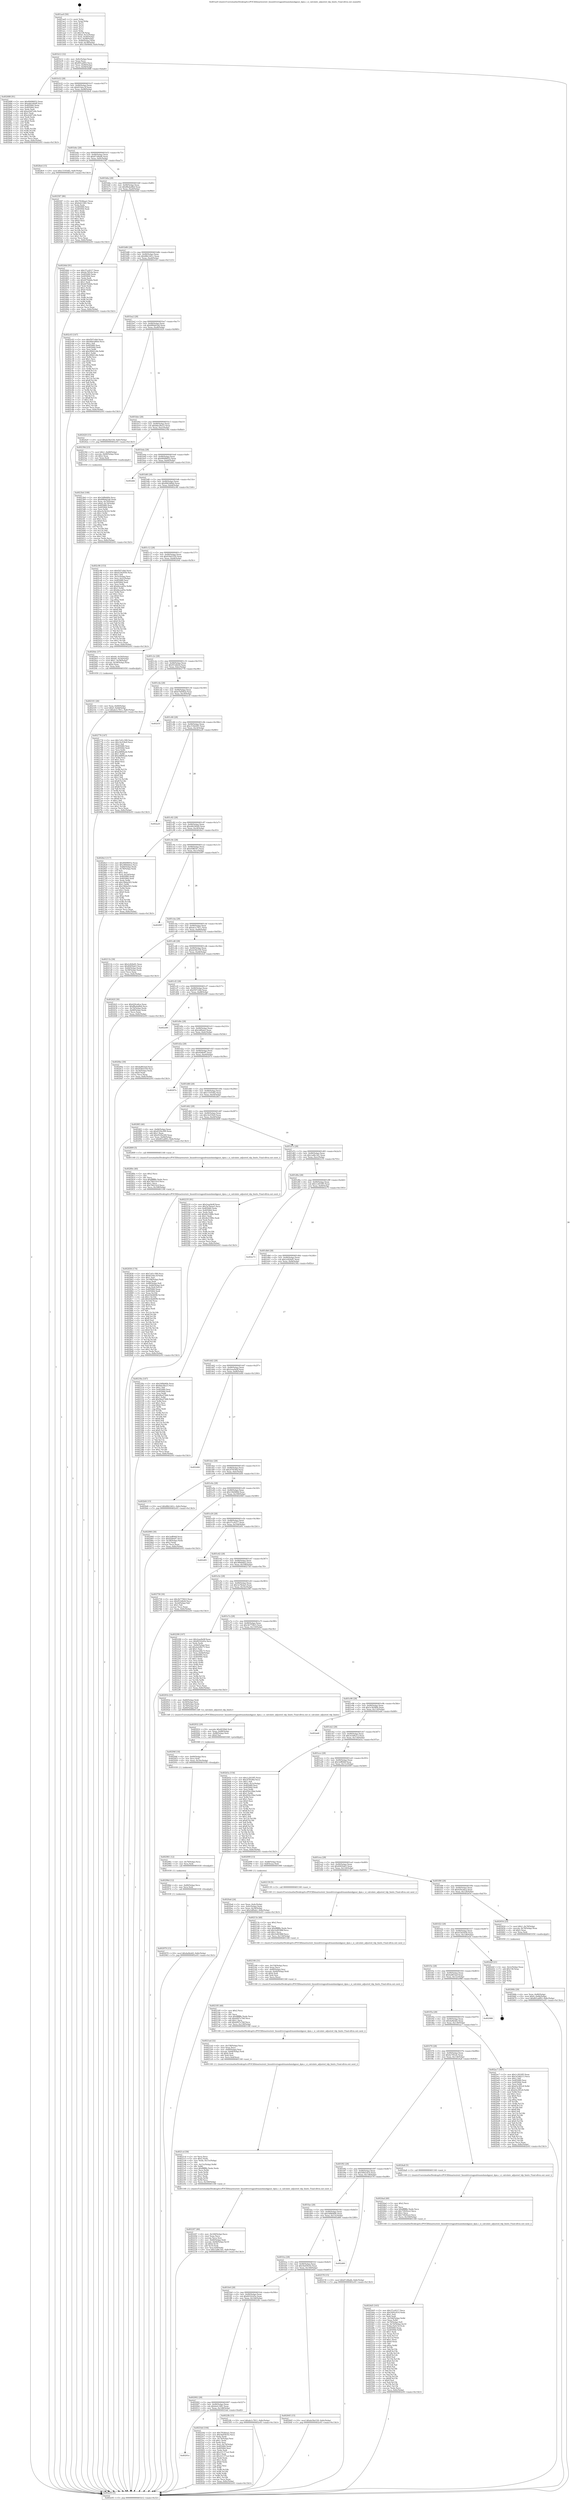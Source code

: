digraph "0x401ae0" {
  label = "0x401ae0 (/mnt/c/Users/mathe/Desktop/tcc/POCII/binaries/extr_linuxdriversgpudrmamdamdgpusi_dpm.c_si_calculate_adjusted_tdp_limits_Final-ollvm.out::main(0))"
  labelloc = "t"
  node[shape=record]

  Entry [label="",width=0.3,height=0.3,shape=circle,fillcolor=black,style=filled]
  "0x401b12" [label="{
     0x401b12 [32]\l
     | [instrs]\l
     &nbsp;&nbsp;0x401b12 \<+6\>: mov -0x8c(%rbp),%eax\l
     &nbsp;&nbsp;0x401b18 \<+2\>: mov %eax,%ecx\l
     &nbsp;&nbsp;0x401b1a \<+6\>: sub $0x801a4f93,%ecx\l
     &nbsp;&nbsp;0x401b20 \<+6\>: mov %eax,-0x90(%rbp)\l
     &nbsp;&nbsp;0x401b26 \<+6\>: mov %ecx,-0x94(%rbp)\l
     &nbsp;&nbsp;0x401b2c \<+6\>: je 0000000000402688 \<main+0xba8\>\l
  }"]
  "0x402688" [label="{
     0x402688 [91]\l
     | [instrs]\l
     &nbsp;&nbsp;0x402688 \<+5\>: mov $0x90496052,%eax\l
     &nbsp;&nbsp;0x40268d \<+5\>: mov $0xd4b540d9,%ecx\l
     &nbsp;&nbsp;0x402692 \<+7\>: mov 0x405060,%edx\l
     &nbsp;&nbsp;0x402699 \<+7\>: mov 0x405064,%esi\l
     &nbsp;&nbsp;0x4026a0 \<+2\>: mov %edx,%edi\l
     &nbsp;&nbsp;0x4026a2 \<+6\>: add $0xa2d47e4b,%edi\l
     &nbsp;&nbsp;0x4026a8 \<+3\>: sub $0x1,%edi\l
     &nbsp;&nbsp;0x4026ab \<+6\>: sub $0xa2d47e4b,%edi\l
     &nbsp;&nbsp;0x4026b1 \<+3\>: imul %edi,%edx\l
     &nbsp;&nbsp;0x4026b4 \<+3\>: and $0x1,%edx\l
     &nbsp;&nbsp;0x4026b7 \<+3\>: cmp $0x0,%edx\l
     &nbsp;&nbsp;0x4026ba \<+4\>: sete %r8b\l
     &nbsp;&nbsp;0x4026be \<+3\>: cmp $0xa,%esi\l
     &nbsp;&nbsp;0x4026c1 \<+4\>: setl %r9b\l
     &nbsp;&nbsp;0x4026c5 \<+3\>: mov %r8b,%r10b\l
     &nbsp;&nbsp;0x4026c8 \<+3\>: and %r9b,%r10b\l
     &nbsp;&nbsp;0x4026cb \<+3\>: xor %r9b,%r8b\l
     &nbsp;&nbsp;0x4026ce \<+3\>: or %r8b,%r10b\l
     &nbsp;&nbsp;0x4026d1 \<+4\>: test $0x1,%r10b\l
     &nbsp;&nbsp;0x4026d5 \<+3\>: cmovne %ecx,%eax\l
     &nbsp;&nbsp;0x4026d8 \<+6\>: mov %eax,-0x8c(%rbp)\l
     &nbsp;&nbsp;0x4026de \<+5\>: jmp 0000000000402e93 \<main+0x13b3\>\l
  }"]
  "0x401b32" [label="{
     0x401b32 [28]\l
     | [instrs]\l
     &nbsp;&nbsp;0x401b32 \<+5\>: jmp 0000000000401b37 \<main+0x57\>\l
     &nbsp;&nbsp;0x401b37 \<+6\>: mov -0x90(%rbp),%eax\l
     &nbsp;&nbsp;0x401b3d \<+5\>: sub $0x833dec3f,%eax\l
     &nbsp;&nbsp;0x401b42 \<+6\>: mov %eax,-0x98(%rbp)\l
     &nbsp;&nbsp;0x401b48 \<+6\>: je 00000000004028e4 \<main+0xe04\>\l
  }"]
  Exit [label="",width=0.3,height=0.3,shape=circle,fillcolor=black,style=filled,peripheries=2]
  "0x4028e4" [label="{
     0x4028e4 [15]\l
     | [instrs]\l
     &nbsp;&nbsp;0x4028e4 \<+10\>: movl $0x13193df2,-0x8c(%rbp)\l
     &nbsp;&nbsp;0x4028ee \<+5\>: jmp 0000000000402e93 \<main+0x13b3\>\l
  }"]
  "0x401b4e" [label="{
     0x401b4e [28]\l
     | [instrs]\l
     &nbsp;&nbsp;0x401b4e \<+5\>: jmp 0000000000401b53 \<main+0x73\>\l
     &nbsp;&nbsp;0x401b53 \<+6\>: mov -0x90(%rbp),%eax\l
     &nbsp;&nbsp;0x401b59 \<+5\>: sub $0x87c84afb,%eax\l
     &nbsp;&nbsp;0x401b5e \<+6\>: mov %eax,-0x9c(%rbp)\l
     &nbsp;&nbsp;0x401b64 \<+6\>: je 0000000000402587 \<main+0xaa7\>\l
  }"]
  "0x402979" [label="{
     0x402979 [15]\l
     | [instrs]\l
     &nbsp;&nbsp;0x402979 \<+10\>: movl $0x4af4ebf2,-0x8c(%rbp)\l
     &nbsp;&nbsp;0x402983 \<+5\>: jmp 0000000000402e93 \<main+0x13b3\>\l
  }"]
  "0x402587" [label="{
     0x402587 [86]\l
     | [instrs]\l
     &nbsp;&nbsp;0x402587 \<+5\>: mov $0x7924baa1,%eax\l
     &nbsp;&nbsp;0x40258c \<+5\>: mov $0x6efc1081,%ecx\l
     &nbsp;&nbsp;0x402591 \<+2\>: xor %edx,%edx\l
     &nbsp;&nbsp;0x402593 \<+7\>: mov 0x405060,%esi\l
     &nbsp;&nbsp;0x40259a \<+7\>: mov 0x405064,%edi\l
     &nbsp;&nbsp;0x4025a1 \<+3\>: sub $0x1,%edx\l
     &nbsp;&nbsp;0x4025a4 \<+3\>: mov %esi,%r8d\l
     &nbsp;&nbsp;0x4025a7 \<+3\>: add %edx,%r8d\l
     &nbsp;&nbsp;0x4025aa \<+4\>: imul %r8d,%esi\l
     &nbsp;&nbsp;0x4025ae \<+3\>: and $0x1,%esi\l
     &nbsp;&nbsp;0x4025b1 \<+3\>: cmp $0x0,%esi\l
     &nbsp;&nbsp;0x4025b4 \<+4\>: sete %r9b\l
     &nbsp;&nbsp;0x4025b8 \<+3\>: cmp $0xa,%edi\l
     &nbsp;&nbsp;0x4025bb \<+4\>: setl %r10b\l
     &nbsp;&nbsp;0x4025bf \<+3\>: mov %r9b,%r11b\l
     &nbsp;&nbsp;0x4025c2 \<+3\>: and %r10b,%r11b\l
     &nbsp;&nbsp;0x4025c5 \<+3\>: xor %r10b,%r9b\l
     &nbsp;&nbsp;0x4025c8 \<+3\>: or %r9b,%r11b\l
     &nbsp;&nbsp;0x4025cb \<+4\>: test $0x1,%r11b\l
     &nbsp;&nbsp;0x4025cf \<+3\>: cmovne %ecx,%eax\l
     &nbsp;&nbsp;0x4025d2 \<+6\>: mov %eax,-0x8c(%rbp)\l
     &nbsp;&nbsp;0x4025d8 \<+5\>: jmp 0000000000402e93 \<main+0x13b3\>\l
  }"]
  "0x401b6a" [label="{
     0x401b6a [28]\l
     | [instrs]\l
     &nbsp;&nbsp;0x401b6a \<+5\>: jmp 0000000000401b6f \<main+0x8f\>\l
     &nbsp;&nbsp;0x401b6f \<+6\>: mov -0x90(%rbp),%eax\l
     &nbsp;&nbsp;0x401b75 \<+5\>: sub $0x88a4a8b4,%eax\l
     &nbsp;&nbsp;0x401b7a \<+6\>: mov %eax,-0xa0(%rbp)\l
     &nbsp;&nbsp;0x401b80 \<+6\>: je 000000000040244d \<main+0x96d\>\l
  }"]
  "0x40296d" [label="{
     0x40296d [12]\l
     | [instrs]\l
     &nbsp;&nbsp;0x40296d \<+4\>: mov -0x80(%rbp),%rcx\l
     &nbsp;&nbsp;0x402971 \<+3\>: mov %rcx,%rdi\l
     &nbsp;&nbsp;0x402974 \<+5\>: call 0000000000401030 \<free@plt\>\l
     | [calls]\l
     &nbsp;&nbsp;0x401030 \{1\} (unknown)\l
  }"]
  "0x40244d" [label="{
     0x40244d [91]\l
     | [instrs]\l
     &nbsp;&nbsp;0x40244d \<+5\>: mov $0x37cc6217,%eax\l
     &nbsp;&nbsp;0x402452 \<+5\>: mov $0x4e785cfe,%ecx\l
     &nbsp;&nbsp;0x402457 \<+7\>: mov 0x405060,%edx\l
     &nbsp;&nbsp;0x40245e \<+7\>: mov 0x405064,%esi\l
     &nbsp;&nbsp;0x402465 \<+2\>: mov %edx,%edi\l
     &nbsp;&nbsp;0x402467 \<+6\>: sub $0xb07bbbfa,%edi\l
     &nbsp;&nbsp;0x40246d \<+3\>: sub $0x1,%edi\l
     &nbsp;&nbsp;0x402470 \<+6\>: add $0xb07bbbfa,%edi\l
     &nbsp;&nbsp;0x402476 \<+3\>: imul %edi,%edx\l
     &nbsp;&nbsp;0x402479 \<+3\>: and $0x1,%edx\l
     &nbsp;&nbsp;0x40247c \<+3\>: cmp $0x0,%edx\l
     &nbsp;&nbsp;0x40247f \<+4\>: sete %r8b\l
     &nbsp;&nbsp;0x402483 \<+3\>: cmp $0xa,%esi\l
     &nbsp;&nbsp;0x402486 \<+4\>: setl %r9b\l
     &nbsp;&nbsp;0x40248a \<+3\>: mov %r8b,%r10b\l
     &nbsp;&nbsp;0x40248d \<+3\>: and %r9b,%r10b\l
     &nbsp;&nbsp;0x402490 \<+3\>: xor %r9b,%r8b\l
     &nbsp;&nbsp;0x402493 \<+3\>: or %r8b,%r10b\l
     &nbsp;&nbsp;0x402496 \<+4\>: test $0x1,%r10b\l
     &nbsp;&nbsp;0x40249a \<+3\>: cmovne %ecx,%eax\l
     &nbsp;&nbsp;0x40249d \<+6\>: mov %eax,-0x8c(%rbp)\l
     &nbsp;&nbsp;0x4024a3 \<+5\>: jmp 0000000000402e93 \<main+0x13b3\>\l
  }"]
  "0x401b86" [label="{
     0x401b86 [28]\l
     | [instrs]\l
     &nbsp;&nbsp;0x401b86 \<+5\>: jmp 0000000000401b8b \<main+0xab\>\l
     &nbsp;&nbsp;0x401b8b \<+6\>: mov -0x90(%rbp),%eax\l
     &nbsp;&nbsp;0x401b91 \<+5\>: sub $0x88b1441c,%eax\l
     &nbsp;&nbsp;0x401b96 \<+6\>: mov %eax,-0xa4(%rbp)\l
     &nbsp;&nbsp;0x401b9c \<+6\>: je 0000000000402c03 \<main+0x1123\>\l
  }"]
  "0x402961" [label="{
     0x402961 [12]\l
     | [instrs]\l
     &nbsp;&nbsp;0x402961 \<+4\>: mov -0x70(%rbp),%rcx\l
     &nbsp;&nbsp;0x402965 \<+3\>: mov %rcx,%rdi\l
     &nbsp;&nbsp;0x402968 \<+5\>: call 0000000000401030 \<free@plt\>\l
     | [calls]\l
     &nbsp;&nbsp;0x401030 \{1\} (unknown)\l
  }"]
  "0x402c03" [label="{
     0x402c03 [147]\l
     | [instrs]\l
     &nbsp;&nbsp;0x402c03 \<+5\>: mov $0xf507cfdd,%eax\l
     &nbsp;&nbsp;0x402c08 \<+5\>: mov $0x90b5d6bd,%ecx\l
     &nbsp;&nbsp;0x402c0d \<+2\>: mov $0x1,%dl\l
     &nbsp;&nbsp;0x402c0f \<+7\>: mov 0x405060,%esi\l
     &nbsp;&nbsp;0x402c16 \<+7\>: mov 0x405064,%edi\l
     &nbsp;&nbsp;0x402c1d \<+3\>: mov %esi,%r8d\l
     &nbsp;&nbsp;0x402c20 \<+7\>: add $0x289d1c6b,%r8d\l
     &nbsp;&nbsp;0x402c27 \<+4\>: sub $0x1,%r8d\l
     &nbsp;&nbsp;0x402c2b \<+7\>: sub $0x289d1c6b,%r8d\l
     &nbsp;&nbsp;0x402c32 \<+4\>: imul %r8d,%esi\l
     &nbsp;&nbsp;0x402c36 \<+3\>: and $0x1,%esi\l
     &nbsp;&nbsp;0x402c39 \<+3\>: cmp $0x0,%esi\l
     &nbsp;&nbsp;0x402c3c \<+4\>: sete %r9b\l
     &nbsp;&nbsp;0x402c40 \<+3\>: cmp $0xa,%edi\l
     &nbsp;&nbsp;0x402c43 \<+4\>: setl %r10b\l
     &nbsp;&nbsp;0x402c47 \<+3\>: mov %r9b,%r11b\l
     &nbsp;&nbsp;0x402c4a \<+4\>: xor $0xff,%r11b\l
     &nbsp;&nbsp;0x402c4e \<+3\>: mov %r10b,%bl\l
     &nbsp;&nbsp;0x402c51 \<+3\>: xor $0xff,%bl\l
     &nbsp;&nbsp;0x402c54 \<+3\>: xor $0x1,%dl\l
     &nbsp;&nbsp;0x402c57 \<+3\>: mov %r11b,%r14b\l
     &nbsp;&nbsp;0x402c5a \<+4\>: and $0xff,%r14b\l
     &nbsp;&nbsp;0x402c5e \<+3\>: and %dl,%r9b\l
     &nbsp;&nbsp;0x402c61 \<+3\>: mov %bl,%r15b\l
     &nbsp;&nbsp;0x402c64 \<+4\>: and $0xff,%r15b\l
     &nbsp;&nbsp;0x402c68 \<+3\>: and %dl,%r10b\l
     &nbsp;&nbsp;0x402c6b \<+3\>: or %r9b,%r14b\l
     &nbsp;&nbsp;0x402c6e \<+3\>: or %r10b,%r15b\l
     &nbsp;&nbsp;0x402c71 \<+3\>: xor %r15b,%r14b\l
     &nbsp;&nbsp;0x402c74 \<+3\>: or %bl,%r11b\l
     &nbsp;&nbsp;0x402c77 \<+4\>: xor $0xff,%r11b\l
     &nbsp;&nbsp;0x402c7b \<+3\>: or $0x1,%dl\l
     &nbsp;&nbsp;0x402c7e \<+3\>: and %dl,%r11b\l
     &nbsp;&nbsp;0x402c81 \<+3\>: or %r11b,%r14b\l
     &nbsp;&nbsp;0x402c84 \<+4\>: test $0x1,%r14b\l
     &nbsp;&nbsp;0x402c88 \<+3\>: cmovne %ecx,%eax\l
     &nbsp;&nbsp;0x402c8b \<+6\>: mov %eax,-0x8c(%rbp)\l
     &nbsp;&nbsp;0x402c91 \<+5\>: jmp 0000000000402e93 \<main+0x13b3\>\l
  }"]
  "0x401ba2" [label="{
     0x401ba2 [28]\l
     | [instrs]\l
     &nbsp;&nbsp;0x401ba2 \<+5\>: jmp 0000000000401ba7 \<main+0xc7\>\l
     &nbsp;&nbsp;0x401ba7 \<+6\>: mov -0x90(%rbp),%eax\l
     &nbsp;&nbsp;0x401bad \<+5\>: sub $0x890dd1b6,%eax\l
     &nbsp;&nbsp;0x401bb2 \<+6\>: mov %eax,-0xa8(%rbp)\l
     &nbsp;&nbsp;0x401bb8 \<+6\>: je 0000000000402420 \<main+0x940\>\l
  }"]
  "0x40294f" [label="{
     0x40294f [18]\l
     | [instrs]\l
     &nbsp;&nbsp;0x40294f \<+4\>: mov -0x60(%rbp),%rcx\l
     &nbsp;&nbsp;0x402953 \<+3\>: mov %rcx,%rdi\l
     &nbsp;&nbsp;0x402956 \<+6\>: mov %eax,-0x16c(%rbp)\l
     &nbsp;&nbsp;0x40295c \<+5\>: call 0000000000401030 \<free@plt\>\l
     | [calls]\l
     &nbsp;&nbsp;0x401030 \{1\} (unknown)\l
  }"]
  "0x402420" [label="{
     0x402420 [15]\l
     | [instrs]\l
     &nbsp;&nbsp;0x402420 \<+10\>: movl $0xde56e530,-0x8c(%rbp)\l
     &nbsp;&nbsp;0x40242a \<+5\>: jmp 0000000000402e93 \<main+0x13b3\>\l
  }"]
  "0x401bbe" [label="{
     0x401bbe [28]\l
     | [instrs]\l
     &nbsp;&nbsp;0x401bbe \<+5\>: jmp 0000000000401bc3 \<main+0xe3\>\l
     &nbsp;&nbsp;0x401bc3 \<+6\>: mov -0x90(%rbp),%eax\l
     &nbsp;&nbsp;0x401bc9 \<+5\>: sub $0x8de28a23,%eax\l
     &nbsp;&nbsp;0x401bce \<+6\>: mov %eax,-0xac(%rbp)\l
     &nbsp;&nbsp;0x401bd4 \<+6\>: je 000000000040239d \<main+0x8bd\>\l
  }"]
  "0x402932" [label="{
     0x402932 [29]\l
     | [instrs]\l
     &nbsp;&nbsp;0x402932 \<+10\>: movabs $0x4030b6,%rdi\l
     &nbsp;&nbsp;0x40293c \<+6\>: mov %eax,-0x88(%rbp)\l
     &nbsp;&nbsp;0x402942 \<+6\>: mov -0x88(%rbp),%esi\l
     &nbsp;&nbsp;0x402948 \<+2\>: mov $0x0,%al\l
     &nbsp;&nbsp;0x40294a \<+5\>: call 0000000000401040 \<printf@plt\>\l
     | [calls]\l
     &nbsp;&nbsp;0x401040 \{1\} (unknown)\l
  }"]
  "0x40239d" [label="{
     0x40239d [23]\l
     | [instrs]\l
     &nbsp;&nbsp;0x40239d \<+7\>: movl $0x1,-0x68(%rbp)\l
     &nbsp;&nbsp;0x4023a4 \<+4\>: movslq -0x68(%rbp),%rax\l
     &nbsp;&nbsp;0x4023a8 \<+4\>: shl $0x2,%rax\l
     &nbsp;&nbsp;0x4023ac \<+3\>: mov %rax,%rdi\l
     &nbsp;&nbsp;0x4023af \<+5\>: call 0000000000401050 \<malloc@plt\>\l
     | [calls]\l
     &nbsp;&nbsp;0x401050 \{1\} (unknown)\l
  }"]
  "0x401bda" [label="{
     0x401bda [28]\l
     | [instrs]\l
     &nbsp;&nbsp;0x401bda \<+5\>: jmp 0000000000401bdf \<main+0xff\>\l
     &nbsp;&nbsp;0x401bdf \<+6\>: mov -0x90(%rbp),%eax\l
     &nbsp;&nbsp;0x401be5 \<+5\>: sub $0x90496052,%eax\l
     &nbsp;&nbsp;0x401bea \<+6\>: mov %eax,-0xb0(%rbp)\l
     &nbsp;&nbsp;0x401bf0 \<+6\>: je 0000000000402dfd \<main+0x131d\>\l
  }"]
  "0x402836" [label="{
     0x402836 [174]\l
     | [instrs]\l
     &nbsp;&nbsp;0x402836 \<+5\>: mov $0x7c61c399,%ecx\l
     &nbsp;&nbsp;0x40283b \<+5\>: mov $0x833dec3f,%edx\l
     &nbsp;&nbsp;0x402840 \<+3\>: mov $0x1,%sil\l
     &nbsp;&nbsp;0x402843 \<+6\>: mov -0x168(%rbp),%edi\l
     &nbsp;&nbsp;0x402849 \<+3\>: imul %eax,%edi\l
     &nbsp;&nbsp;0x40284c \<+4\>: mov -0x80(%rbp),%r8\l
     &nbsp;&nbsp;0x402850 \<+7\>: movslq -0x84(%rbp),%r9\l
     &nbsp;&nbsp;0x402857 \<+4\>: mov %edi,(%r8,%r9,4)\l
     &nbsp;&nbsp;0x40285b \<+7\>: mov 0x405060,%eax\l
     &nbsp;&nbsp;0x402862 \<+7\>: mov 0x405064,%edi\l
     &nbsp;&nbsp;0x402869 \<+3\>: mov %eax,%r10d\l
     &nbsp;&nbsp;0x40286c \<+7\>: sub $0x434d4696,%r10d\l
     &nbsp;&nbsp;0x402873 \<+4\>: sub $0x1,%r10d\l
     &nbsp;&nbsp;0x402877 \<+7\>: add $0x434d4696,%r10d\l
     &nbsp;&nbsp;0x40287e \<+4\>: imul %r10d,%eax\l
     &nbsp;&nbsp;0x402882 \<+3\>: and $0x1,%eax\l
     &nbsp;&nbsp;0x402885 \<+3\>: cmp $0x0,%eax\l
     &nbsp;&nbsp;0x402888 \<+4\>: sete %r11b\l
     &nbsp;&nbsp;0x40288c \<+3\>: cmp $0xa,%edi\l
     &nbsp;&nbsp;0x40288f \<+3\>: setl %bl\l
     &nbsp;&nbsp;0x402892 \<+3\>: mov %r11b,%r14b\l
     &nbsp;&nbsp;0x402895 \<+4\>: xor $0xff,%r14b\l
     &nbsp;&nbsp;0x402899 \<+3\>: mov %bl,%r15b\l
     &nbsp;&nbsp;0x40289c \<+4\>: xor $0xff,%r15b\l
     &nbsp;&nbsp;0x4028a0 \<+4\>: xor $0x0,%sil\l
     &nbsp;&nbsp;0x4028a4 \<+3\>: mov %r14b,%r12b\l
     &nbsp;&nbsp;0x4028a7 \<+4\>: and $0x0,%r12b\l
     &nbsp;&nbsp;0x4028ab \<+3\>: and %sil,%r11b\l
     &nbsp;&nbsp;0x4028ae \<+3\>: mov %r15b,%r13b\l
     &nbsp;&nbsp;0x4028b1 \<+4\>: and $0x0,%r13b\l
     &nbsp;&nbsp;0x4028b5 \<+3\>: and %sil,%bl\l
     &nbsp;&nbsp;0x4028b8 \<+3\>: or %r11b,%r12b\l
     &nbsp;&nbsp;0x4028bb \<+3\>: or %bl,%r13b\l
     &nbsp;&nbsp;0x4028be \<+3\>: xor %r13b,%r12b\l
     &nbsp;&nbsp;0x4028c1 \<+3\>: or %r15b,%r14b\l
     &nbsp;&nbsp;0x4028c4 \<+4\>: xor $0xff,%r14b\l
     &nbsp;&nbsp;0x4028c8 \<+4\>: or $0x0,%sil\l
     &nbsp;&nbsp;0x4028cc \<+3\>: and %sil,%r14b\l
     &nbsp;&nbsp;0x4028cf \<+3\>: or %r14b,%r12b\l
     &nbsp;&nbsp;0x4028d2 \<+4\>: test $0x1,%r12b\l
     &nbsp;&nbsp;0x4028d6 \<+3\>: cmovne %edx,%ecx\l
     &nbsp;&nbsp;0x4028d9 \<+6\>: mov %ecx,-0x8c(%rbp)\l
     &nbsp;&nbsp;0x4028df \<+5\>: jmp 0000000000402e93 \<main+0x13b3\>\l
  }"]
  "0x402dfd" [label="{
     0x402dfd\l
  }", style=dashed]
  "0x401bf6" [label="{
     0x401bf6 [28]\l
     | [instrs]\l
     &nbsp;&nbsp;0x401bf6 \<+5\>: jmp 0000000000401bfb \<main+0x11b\>\l
     &nbsp;&nbsp;0x401bfb \<+6\>: mov -0x90(%rbp),%eax\l
     &nbsp;&nbsp;0x401c01 \<+5\>: sub $0x90b5d6bd,%eax\l
     &nbsp;&nbsp;0x401c06 \<+6\>: mov %eax,-0xb4(%rbp)\l
     &nbsp;&nbsp;0x401c0c \<+6\>: je 0000000000402c96 \<main+0x11b6\>\l
  }"]
  "0x40280e" [label="{
     0x40280e [40]\l
     | [instrs]\l
     &nbsp;&nbsp;0x40280e \<+5\>: mov $0x2,%ecx\l
     &nbsp;&nbsp;0x402813 \<+1\>: cltd\l
     &nbsp;&nbsp;0x402814 \<+2\>: idiv %ecx\l
     &nbsp;&nbsp;0x402816 \<+6\>: imul $0xfffffffe,%edx,%ecx\l
     &nbsp;&nbsp;0x40281c \<+6\>: add $0x70621b1f,%ecx\l
     &nbsp;&nbsp;0x402822 \<+3\>: add $0x1,%ecx\l
     &nbsp;&nbsp;0x402825 \<+6\>: sub $0x70621b1f,%ecx\l
     &nbsp;&nbsp;0x40282b \<+6\>: mov %ecx,-0x168(%rbp)\l
     &nbsp;&nbsp;0x402831 \<+5\>: call 0000000000401160 \<next_i\>\l
     | [calls]\l
     &nbsp;&nbsp;0x401160 \{1\} (/mnt/c/Users/mathe/Desktop/tcc/POCII/binaries/extr_linuxdriversgpudrmamdamdgpusi_dpm.c_si_calculate_adjusted_tdp_limits_Final-ollvm.out::next_i)\l
  }"]
  "0x402c96" [label="{
     0x402c96 [153]\l
     | [instrs]\l
     &nbsp;&nbsp;0x402c96 \<+5\>: mov $0xf507cfdd,%eax\l
     &nbsp;&nbsp;0x402c9b \<+5\>: mov $0x433b5056,%ecx\l
     &nbsp;&nbsp;0x402ca0 \<+2\>: mov $0x1,%dl\l
     &nbsp;&nbsp;0x402ca2 \<+3\>: mov -0x3c(%rbp),%esi\l
     &nbsp;&nbsp;0x402ca5 \<+3\>: mov %esi,-0x2c(%rbp)\l
     &nbsp;&nbsp;0x402ca8 \<+7\>: mov 0x405060,%esi\l
     &nbsp;&nbsp;0x402caf \<+7\>: mov 0x405064,%edi\l
     &nbsp;&nbsp;0x402cb6 \<+3\>: mov %esi,%r8d\l
     &nbsp;&nbsp;0x402cb9 \<+7\>: add $0xbbcea65e,%r8d\l
     &nbsp;&nbsp;0x402cc0 \<+4\>: sub $0x1,%r8d\l
     &nbsp;&nbsp;0x402cc4 \<+7\>: sub $0xbbcea65e,%r8d\l
     &nbsp;&nbsp;0x402ccb \<+4\>: imul %r8d,%esi\l
     &nbsp;&nbsp;0x402ccf \<+3\>: and $0x1,%esi\l
     &nbsp;&nbsp;0x402cd2 \<+3\>: cmp $0x0,%esi\l
     &nbsp;&nbsp;0x402cd5 \<+4\>: sete %r9b\l
     &nbsp;&nbsp;0x402cd9 \<+3\>: cmp $0xa,%edi\l
     &nbsp;&nbsp;0x402cdc \<+4\>: setl %r10b\l
     &nbsp;&nbsp;0x402ce0 \<+3\>: mov %r9b,%r11b\l
     &nbsp;&nbsp;0x402ce3 \<+4\>: xor $0xff,%r11b\l
     &nbsp;&nbsp;0x402ce7 \<+3\>: mov %r10b,%bl\l
     &nbsp;&nbsp;0x402cea \<+3\>: xor $0xff,%bl\l
     &nbsp;&nbsp;0x402ced \<+3\>: xor $0x0,%dl\l
     &nbsp;&nbsp;0x402cf0 \<+3\>: mov %r11b,%r14b\l
     &nbsp;&nbsp;0x402cf3 \<+4\>: and $0x0,%r14b\l
     &nbsp;&nbsp;0x402cf7 \<+3\>: and %dl,%r9b\l
     &nbsp;&nbsp;0x402cfa \<+3\>: mov %bl,%r15b\l
     &nbsp;&nbsp;0x402cfd \<+4\>: and $0x0,%r15b\l
     &nbsp;&nbsp;0x402d01 \<+3\>: and %dl,%r10b\l
     &nbsp;&nbsp;0x402d04 \<+3\>: or %r9b,%r14b\l
     &nbsp;&nbsp;0x402d07 \<+3\>: or %r10b,%r15b\l
     &nbsp;&nbsp;0x402d0a \<+3\>: xor %r15b,%r14b\l
     &nbsp;&nbsp;0x402d0d \<+3\>: or %bl,%r11b\l
     &nbsp;&nbsp;0x402d10 \<+4\>: xor $0xff,%r11b\l
     &nbsp;&nbsp;0x402d14 \<+3\>: or $0x0,%dl\l
     &nbsp;&nbsp;0x402d17 \<+3\>: and %dl,%r11b\l
     &nbsp;&nbsp;0x402d1a \<+3\>: or %r11b,%r14b\l
     &nbsp;&nbsp;0x402d1d \<+4\>: test $0x1,%r14b\l
     &nbsp;&nbsp;0x402d21 \<+3\>: cmovne %ecx,%eax\l
     &nbsp;&nbsp;0x402d24 \<+6\>: mov %eax,-0x8c(%rbp)\l
     &nbsp;&nbsp;0x402d2a \<+5\>: jmp 0000000000402e93 \<main+0x13b3\>\l
  }"]
  "0x401c12" [label="{
     0x401c12 [28]\l
     | [instrs]\l
     &nbsp;&nbsp;0x401c12 \<+5\>: jmp 0000000000401c17 \<main+0x137\>\l
     &nbsp;&nbsp;0x401c17 \<+6\>: mov -0x90(%rbp),%eax\l
     &nbsp;&nbsp;0x401c1d \<+5\>: sub $0x934d3350,%eax\l
     &nbsp;&nbsp;0x401c22 \<+6\>: mov %eax,-0xb8(%rbp)\l
     &nbsp;&nbsp;0x401c28 \<+6\>: je 00000000004020dc \<main+0x5fc\>\l
  }"]
  "0x40266b" [label="{
     0x40266b [29]\l
     | [instrs]\l
     &nbsp;&nbsp;0x40266b \<+4\>: mov %rax,-0x80(%rbp)\l
     &nbsp;&nbsp;0x40266f \<+10\>: movl $0x0,-0x84(%rbp)\l
     &nbsp;&nbsp;0x402679 \<+10\>: movl $0x801a4f93,-0x8c(%rbp)\l
     &nbsp;&nbsp;0x402683 \<+5\>: jmp 0000000000402e93 \<main+0x13b3\>\l
  }"]
  "0x4020dc" [label="{
     0x4020dc [37]\l
     | [instrs]\l
     &nbsp;&nbsp;0x4020dc \<+7\>: movl $0x64,-0x50(%rbp)\l
     &nbsp;&nbsp;0x4020e3 \<+7\>: movl $0x64,-0x54(%rbp)\l
     &nbsp;&nbsp;0x4020ea \<+7\>: movl $0x1,-0x58(%rbp)\l
     &nbsp;&nbsp;0x4020f1 \<+4\>: movslq -0x58(%rbp),%rax\l
     &nbsp;&nbsp;0x4020f5 \<+4\>: shl $0x4,%rax\l
     &nbsp;&nbsp;0x4020f9 \<+3\>: mov %rax,%rdi\l
     &nbsp;&nbsp;0x4020fc \<+5\>: call 0000000000401050 \<malloc@plt\>\l
     | [calls]\l
     &nbsp;&nbsp;0x401050 \{1\} (unknown)\l
  }"]
  "0x401c2e" [label="{
     0x401c2e [28]\l
     | [instrs]\l
     &nbsp;&nbsp;0x401c2e \<+5\>: jmp 0000000000401c33 \<main+0x153\>\l
     &nbsp;&nbsp;0x401c33 \<+6\>: mov -0x90(%rbp),%eax\l
     &nbsp;&nbsp;0x401c39 \<+5\>: sub $0x953dfefd,%eax\l
     &nbsp;&nbsp;0x401c3e \<+6\>: mov %eax,-0xbc(%rbp)\l
     &nbsp;&nbsp;0x401c44 \<+6\>: je 0000000000402776 \<main+0xc96\>\l
  }"]
  "0x40201e" [label="{
     0x40201e\l
  }", style=dashed]
  "0x402776" [label="{
     0x402776 [147]\l
     | [instrs]\l
     &nbsp;&nbsp;0x402776 \<+5\>: mov $0x7c61c399,%eax\l
     &nbsp;&nbsp;0x40277b \<+5\>: mov $0x14cf18e9,%ecx\l
     &nbsp;&nbsp;0x402780 \<+2\>: mov $0x1,%dl\l
     &nbsp;&nbsp;0x402782 \<+7\>: mov 0x405060,%esi\l
     &nbsp;&nbsp;0x402789 \<+7\>: mov 0x405064,%edi\l
     &nbsp;&nbsp;0x402790 \<+3\>: mov %esi,%r8d\l
     &nbsp;&nbsp;0x402793 \<+7\>: sub $0xe4868a2b,%r8d\l
     &nbsp;&nbsp;0x40279a \<+4\>: sub $0x1,%r8d\l
     &nbsp;&nbsp;0x40279e \<+7\>: add $0xe4868a2b,%r8d\l
     &nbsp;&nbsp;0x4027a5 \<+4\>: imul %r8d,%esi\l
     &nbsp;&nbsp;0x4027a9 \<+3\>: and $0x1,%esi\l
     &nbsp;&nbsp;0x4027ac \<+3\>: cmp $0x0,%esi\l
     &nbsp;&nbsp;0x4027af \<+4\>: sete %r9b\l
     &nbsp;&nbsp;0x4027b3 \<+3\>: cmp $0xa,%edi\l
     &nbsp;&nbsp;0x4027b6 \<+4\>: setl %r10b\l
     &nbsp;&nbsp;0x4027ba \<+3\>: mov %r9b,%r11b\l
     &nbsp;&nbsp;0x4027bd \<+4\>: xor $0xff,%r11b\l
     &nbsp;&nbsp;0x4027c1 \<+3\>: mov %r10b,%bl\l
     &nbsp;&nbsp;0x4027c4 \<+3\>: xor $0xff,%bl\l
     &nbsp;&nbsp;0x4027c7 \<+3\>: xor $0x1,%dl\l
     &nbsp;&nbsp;0x4027ca \<+3\>: mov %r11b,%r14b\l
     &nbsp;&nbsp;0x4027cd \<+4\>: and $0xff,%r14b\l
     &nbsp;&nbsp;0x4027d1 \<+3\>: and %dl,%r9b\l
     &nbsp;&nbsp;0x4027d4 \<+3\>: mov %bl,%r15b\l
     &nbsp;&nbsp;0x4027d7 \<+4\>: and $0xff,%r15b\l
     &nbsp;&nbsp;0x4027db \<+3\>: and %dl,%r10b\l
     &nbsp;&nbsp;0x4027de \<+3\>: or %r9b,%r14b\l
     &nbsp;&nbsp;0x4027e1 \<+3\>: or %r10b,%r15b\l
     &nbsp;&nbsp;0x4027e4 \<+3\>: xor %r15b,%r14b\l
     &nbsp;&nbsp;0x4027e7 \<+3\>: or %bl,%r11b\l
     &nbsp;&nbsp;0x4027ea \<+4\>: xor $0xff,%r11b\l
     &nbsp;&nbsp;0x4027ee \<+3\>: or $0x1,%dl\l
     &nbsp;&nbsp;0x4027f1 \<+3\>: and %dl,%r11b\l
     &nbsp;&nbsp;0x4027f4 \<+3\>: or %r11b,%r14b\l
     &nbsp;&nbsp;0x4027f7 \<+4\>: test $0x1,%r14b\l
     &nbsp;&nbsp;0x4027fb \<+3\>: cmovne %ecx,%eax\l
     &nbsp;&nbsp;0x4027fe \<+6\>: mov %eax,-0x8c(%rbp)\l
     &nbsp;&nbsp;0x402804 \<+5\>: jmp 0000000000402e93 \<main+0x13b3\>\l
  }"]
  "0x401c4a" [label="{
     0x401c4a [28]\l
     | [instrs]\l
     &nbsp;&nbsp;0x401c4a \<+5\>: jmp 0000000000401c4f \<main+0x16f\>\l
     &nbsp;&nbsp;0x401c4f \<+6\>: mov -0x90(%rbp),%eax\l
     &nbsp;&nbsp;0x401c55 \<+5\>: sub $0xb7bf582d,%eax\l
     &nbsp;&nbsp;0x401c5a \<+6\>: mov %eax,-0xc0(%rbp)\l
     &nbsp;&nbsp;0x401c60 \<+6\>: je 0000000000402e5f \<main+0x137f\>\l
  }"]
  "0x4025dd" [label="{
     0x4025dd [104]\l
     | [instrs]\l
     &nbsp;&nbsp;0x4025dd \<+5\>: mov $0x7924baa1,%eax\l
     &nbsp;&nbsp;0x4025e2 \<+5\>: mov $0x5bd59c02,%ecx\l
     &nbsp;&nbsp;0x4025e7 \<+2\>: xor %edx,%edx\l
     &nbsp;&nbsp;0x4025e9 \<+3\>: mov -0x74(%rbp),%esi\l
     &nbsp;&nbsp;0x4025ec \<+3\>: sub $0x1,%edx\l
     &nbsp;&nbsp;0x4025ef \<+2\>: sub %edx,%esi\l
     &nbsp;&nbsp;0x4025f1 \<+3\>: mov %esi,-0x74(%rbp)\l
     &nbsp;&nbsp;0x4025f4 \<+7\>: mov 0x405060,%edx\l
     &nbsp;&nbsp;0x4025fb \<+7\>: mov 0x405064,%esi\l
     &nbsp;&nbsp;0x402602 \<+2\>: mov %edx,%edi\l
     &nbsp;&nbsp;0x402604 \<+6\>: add $0x221371a2,%edi\l
     &nbsp;&nbsp;0x40260a \<+3\>: sub $0x1,%edi\l
     &nbsp;&nbsp;0x40260d \<+6\>: sub $0x221371a2,%edi\l
     &nbsp;&nbsp;0x402613 \<+3\>: imul %edi,%edx\l
     &nbsp;&nbsp;0x402616 \<+3\>: and $0x1,%edx\l
     &nbsp;&nbsp;0x402619 \<+3\>: cmp $0x0,%edx\l
     &nbsp;&nbsp;0x40261c \<+4\>: sete %r8b\l
     &nbsp;&nbsp;0x402620 \<+3\>: cmp $0xa,%esi\l
     &nbsp;&nbsp;0x402623 \<+4\>: setl %r9b\l
     &nbsp;&nbsp;0x402627 \<+3\>: mov %r8b,%r10b\l
     &nbsp;&nbsp;0x40262a \<+3\>: and %r9b,%r10b\l
     &nbsp;&nbsp;0x40262d \<+3\>: xor %r9b,%r8b\l
     &nbsp;&nbsp;0x402630 \<+3\>: or %r8b,%r10b\l
     &nbsp;&nbsp;0x402633 \<+4\>: test $0x1,%r10b\l
     &nbsp;&nbsp;0x402637 \<+3\>: cmovne %ecx,%eax\l
     &nbsp;&nbsp;0x40263a \<+6\>: mov %eax,-0x8c(%rbp)\l
     &nbsp;&nbsp;0x402640 \<+5\>: jmp 0000000000402e93 \<main+0x13b3\>\l
  }"]
  "0x402e5f" [label="{
     0x402e5f\l
  }", style=dashed]
  "0x401c66" [label="{
     0x401c66 [28]\l
     | [instrs]\l
     &nbsp;&nbsp;0x401c66 \<+5\>: jmp 0000000000401c6b \<main+0x18b\>\l
     &nbsp;&nbsp;0x401c6b \<+6\>: mov -0x90(%rbp),%eax\l
     &nbsp;&nbsp;0x401c71 \<+5\>: sub $0xc534d265,%eax\l
     &nbsp;&nbsp;0x401c76 \<+6\>: mov %eax,-0xc4(%rbp)\l
     &nbsp;&nbsp;0x401c7c \<+6\>: je 0000000000402a20 \<main+0xf40\>\l
  }"]
  "0x4024d5" [label="{
     0x4024d5 [163]\l
     | [instrs]\l
     &nbsp;&nbsp;0x4024d5 \<+5\>: mov $0x37cc6217,%ecx\l
     &nbsp;&nbsp;0x4024da \<+5\>: mov $0x5092c614,%edx\l
     &nbsp;&nbsp;0x4024df \<+3\>: mov $0x1,%sil\l
     &nbsp;&nbsp;0x4024e2 \<+2\>: xor %edi,%edi\l
     &nbsp;&nbsp;0x4024e4 \<+7\>: mov -0x164(%rbp),%r8d\l
     &nbsp;&nbsp;0x4024eb \<+4\>: imul %eax,%r8d\l
     &nbsp;&nbsp;0x4024ef \<+4\>: mov -0x70(%rbp),%r9\l
     &nbsp;&nbsp;0x4024f3 \<+4\>: movslq -0x74(%rbp),%r10\l
     &nbsp;&nbsp;0x4024f7 \<+4\>: mov %r8d,(%r9,%r10,4)\l
     &nbsp;&nbsp;0x4024fb \<+7\>: mov 0x405060,%eax\l
     &nbsp;&nbsp;0x402502 \<+8\>: mov 0x405064,%r8d\l
     &nbsp;&nbsp;0x40250a \<+3\>: sub $0x1,%edi\l
     &nbsp;&nbsp;0x40250d \<+3\>: mov %eax,%r11d\l
     &nbsp;&nbsp;0x402510 \<+3\>: add %edi,%r11d\l
     &nbsp;&nbsp;0x402513 \<+4\>: imul %r11d,%eax\l
     &nbsp;&nbsp;0x402517 \<+3\>: and $0x1,%eax\l
     &nbsp;&nbsp;0x40251a \<+3\>: cmp $0x0,%eax\l
     &nbsp;&nbsp;0x40251d \<+3\>: sete %bl\l
     &nbsp;&nbsp;0x402520 \<+4\>: cmp $0xa,%r8d\l
     &nbsp;&nbsp;0x402524 \<+4\>: setl %r14b\l
     &nbsp;&nbsp;0x402528 \<+3\>: mov %bl,%r15b\l
     &nbsp;&nbsp;0x40252b \<+4\>: xor $0xff,%r15b\l
     &nbsp;&nbsp;0x40252f \<+3\>: mov %r14b,%r12b\l
     &nbsp;&nbsp;0x402532 \<+4\>: xor $0xff,%r12b\l
     &nbsp;&nbsp;0x402536 \<+4\>: xor $0x0,%sil\l
     &nbsp;&nbsp;0x40253a \<+3\>: mov %r15b,%r13b\l
     &nbsp;&nbsp;0x40253d \<+4\>: and $0x0,%r13b\l
     &nbsp;&nbsp;0x402541 \<+3\>: and %sil,%bl\l
     &nbsp;&nbsp;0x402544 \<+3\>: mov %r12b,%al\l
     &nbsp;&nbsp;0x402547 \<+2\>: and $0x0,%al\l
     &nbsp;&nbsp;0x402549 \<+3\>: and %sil,%r14b\l
     &nbsp;&nbsp;0x40254c \<+3\>: or %bl,%r13b\l
     &nbsp;&nbsp;0x40254f \<+3\>: or %r14b,%al\l
     &nbsp;&nbsp;0x402552 \<+3\>: xor %al,%r13b\l
     &nbsp;&nbsp;0x402555 \<+3\>: or %r12b,%r15b\l
     &nbsp;&nbsp;0x402558 \<+4\>: xor $0xff,%r15b\l
     &nbsp;&nbsp;0x40255c \<+4\>: or $0x0,%sil\l
     &nbsp;&nbsp;0x402560 \<+3\>: and %sil,%r15b\l
     &nbsp;&nbsp;0x402563 \<+3\>: or %r15b,%r13b\l
     &nbsp;&nbsp;0x402566 \<+4\>: test $0x1,%r13b\l
     &nbsp;&nbsp;0x40256a \<+3\>: cmovne %edx,%ecx\l
     &nbsp;&nbsp;0x40256d \<+6\>: mov %ecx,-0x8c(%rbp)\l
     &nbsp;&nbsp;0x402573 \<+5\>: jmp 0000000000402e93 \<main+0x13b3\>\l
  }"]
  "0x402a20" [label="{
     0x402a20\l
  }", style=dashed]
  "0x401c82" [label="{
     0x401c82 [28]\l
     | [instrs]\l
     &nbsp;&nbsp;0x401c82 \<+5\>: jmp 0000000000401c87 \<main+0x1a7\>\l
     &nbsp;&nbsp;0x401c87 \<+6\>: mov -0x90(%rbp),%eax\l
     &nbsp;&nbsp;0x401c8d \<+5\>: sub $0xd4b540d9,%eax\l
     &nbsp;&nbsp;0x401c92 \<+6\>: mov %eax,-0xc8(%rbp)\l
     &nbsp;&nbsp;0x401c98 \<+6\>: je 00000000004026e3 \<main+0xc03\>\l
  }"]
  "0x4024ad" [label="{
     0x4024ad [40]\l
     | [instrs]\l
     &nbsp;&nbsp;0x4024ad \<+5\>: mov $0x2,%ecx\l
     &nbsp;&nbsp;0x4024b2 \<+1\>: cltd\l
     &nbsp;&nbsp;0x4024b3 \<+2\>: idiv %ecx\l
     &nbsp;&nbsp;0x4024b5 \<+6\>: imul $0xfffffffe,%edx,%ecx\l
     &nbsp;&nbsp;0x4024bb \<+6\>: sub $0x73929ca3,%ecx\l
     &nbsp;&nbsp;0x4024c1 \<+3\>: add $0x1,%ecx\l
     &nbsp;&nbsp;0x4024c4 \<+6\>: add $0x73929ca3,%ecx\l
     &nbsp;&nbsp;0x4024ca \<+6\>: mov %ecx,-0x164(%rbp)\l
     &nbsp;&nbsp;0x4024d0 \<+5\>: call 0000000000401160 \<next_i\>\l
     | [calls]\l
     &nbsp;&nbsp;0x401160 \{1\} (/mnt/c/Users/mathe/Desktop/tcc/POCII/binaries/extr_linuxdriversgpudrmamdamdgpusi_dpm.c_si_calculate_adjusted_tdp_limits_Final-ollvm.out::next_i)\l
  }"]
  "0x4026e3" [label="{
     0x4026e3 [117]\l
     | [instrs]\l
     &nbsp;&nbsp;0x4026e3 \<+5\>: mov $0x90496052,%eax\l
     &nbsp;&nbsp;0x4026e8 \<+5\>: mov $0x389ddde2,%ecx\l
     &nbsp;&nbsp;0x4026ed \<+6\>: mov -0x84(%rbp),%edx\l
     &nbsp;&nbsp;0x4026f3 \<+3\>: cmp -0x78(%rbp),%edx\l
     &nbsp;&nbsp;0x4026f6 \<+4\>: setl %sil\l
     &nbsp;&nbsp;0x4026fa \<+4\>: and $0x1,%sil\l
     &nbsp;&nbsp;0x4026fe \<+4\>: mov %sil,-0x2d(%rbp)\l
     &nbsp;&nbsp;0x402702 \<+7\>: mov 0x405060,%edx\l
     &nbsp;&nbsp;0x402709 \<+7\>: mov 0x405064,%edi\l
     &nbsp;&nbsp;0x402710 \<+3\>: mov %edx,%r8d\l
     &nbsp;&nbsp;0x402713 \<+7\>: add $0x196da503,%r8d\l
     &nbsp;&nbsp;0x40271a \<+4\>: sub $0x1,%r8d\l
     &nbsp;&nbsp;0x40271e \<+7\>: sub $0x196da503,%r8d\l
     &nbsp;&nbsp;0x402725 \<+4\>: imul %r8d,%edx\l
     &nbsp;&nbsp;0x402729 \<+3\>: and $0x1,%edx\l
     &nbsp;&nbsp;0x40272c \<+3\>: cmp $0x0,%edx\l
     &nbsp;&nbsp;0x40272f \<+4\>: sete %sil\l
     &nbsp;&nbsp;0x402733 \<+3\>: cmp $0xa,%edi\l
     &nbsp;&nbsp;0x402736 \<+4\>: setl %r9b\l
     &nbsp;&nbsp;0x40273a \<+3\>: mov %sil,%r10b\l
     &nbsp;&nbsp;0x40273d \<+3\>: and %r9b,%r10b\l
     &nbsp;&nbsp;0x402740 \<+3\>: xor %r9b,%sil\l
     &nbsp;&nbsp;0x402743 \<+3\>: or %sil,%r10b\l
     &nbsp;&nbsp;0x402746 \<+4\>: test $0x1,%r10b\l
     &nbsp;&nbsp;0x40274a \<+3\>: cmovne %ecx,%eax\l
     &nbsp;&nbsp;0x40274d \<+6\>: mov %eax,-0x8c(%rbp)\l
     &nbsp;&nbsp;0x402753 \<+5\>: jmp 0000000000402e93 \<main+0x13b3\>\l
  }"]
  "0x401c9e" [label="{
     0x401c9e [28]\l
     | [instrs]\l
     &nbsp;&nbsp;0x401c9e \<+5\>: jmp 0000000000401ca3 \<main+0x1c3\>\l
     &nbsp;&nbsp;0x401ca3 \<+6\>: mov -0x90(%rbp),%eax\l
     &nbsp;&nbsp;0x401ca9 \<+5\>: sub $0xd5ff63b7,%eax\l
     &nbsp;&nbsp;0x401cae \<+6\>: mov %eax,-0xcc(%rbp)\l
     &nbsp;&nbsp;0x401cb4 \<+6\>: je 0000000000402997 \<main+0xeb7\>\l
  }"]
  "0x4023b4" [label="{
     0x4023b4 [108]\l
     | [instrs]\l
     &nbsp;&nbsp;0x4023b4 \<+5\>: mov $0x54f8d40b,%ecx\l
     &nbsp;&nbsp;0x4023b9 \<+5\>: mov $0x890dd1b6,%edx\l
     &nbsp;&nbsp;0x4023be \<+4\>: mov %rax,-0x70(%rbp)\l
     &nbsp;&nbsp;0x4023c2 \<+7\>: movl $0x0,-0x74(%rbp)\l
     &nbsp;&nbsp;0x4023c9 \<+7\>: mov 0x405060,%esi\l
     &nbsp;&nbsp;0x4023d0 \<+8\>: mov 0x405064,%r8d\l
     &nbsp;&nbsp;0x4023d8 \<+3\>: mov %esi,%r9d\l
     &nbsp;&nbsp;0x4023db \<+7\>: sub $0xa3e3b322,%r9d\l
     &nbsp;&nbsp;0x4023e2 \<+4\>: sub $0x1,%r9d\l
     &nbsp;&nbsp;0x4023e6 \<+7\>: add $0xa3e3b322,%r9d\l
     &nbsp;&nbsp;0x4023ed \<+4\>: imul %r9d,%esi\l
     &nbsp;&nbsp;0x4023f1 \<+3\>: and $0x1,%esi\l
     &nbsp;&nbsp;0x4023f4 \<+3\>: cmp $0x0,%esi\l
     &nbsp;&nbsp;0x4023f7 \<+4\>: sete %r10b\l
     &nbsp;&nbsp;0x4023fb \<+4\>: cmp $0xa,%r8d\l
     &nbsp;&nbsp;0x4023ff \<+4\>: setl %r11b\l
     &nbsp;&nbsp;0x402403 \<+3\>: mov %r10b,%bl\l
     &nbsp;&nbsp;0x402406 \<+3\>: and %r11b,%bl\l
     &nbsp;&nbsp;0x402409 \<+3\>: xor %r11b,%r10b\l
     &nbsp;&nbsp;0x40240c \<+3\>: or %r10b,%bl\l
     &nbsp;&nbsp;0x40240f \<+3\>: test $0x1,%bl\l
     &nbsp;&nbsp;0x402412 \<+3\>: cmovne %edx,%ecx\l
     &nbsp;&nbsp;0x402415 \<+6\>: mov %ecx,-0x8c(%rbp)\l
     &nbsp;&nbsp;0x40241b \<+5\>: jmp 0000000000402e93 \<main+0x13b3\>\l
  }"]
  "0x402997" [label="{
     0x402997\l
  }", style=dashed]
  "0x401cba" [label="{
     0x401cba [28]\l
     | [instrs]\l
     &nbsp;&nbsp;0x401cba \<+5\>: jmp 0000000000401cbf \<main+0x1df\>\l
     &nbsp;&nbsp;0x401cbf \<+6\>: mov -0x90(%rbp),%eax\l
     &nbsp;&nbsp;0x401cc5 \<+5\>: sub $0xde1c7811,%eax\l
     &nbsp;&nbsp;0x401cca \<+6\>: mov %eax,-0xd0(%rbp)\l
     &nbsp;&nbsp;0x401cd0 \<+6\>: je 000000000040211b \<main+0x63b\>\l
  }"]
  "0x402002" [label="{
     0x402002 [28]\l
     | [instrs]\l
     &nbsp;&nbsp;0x402002 \<+5\>: jmp 0000000000402007 \<main+0x527\>\l
     &nbsp;&nbsp;0x402007 \<+6\>: mov -0x90(%rbp),%eax\l
     &nbsp;&nbsp;0x40200d \<+5\>: sub $0x6efc1081,%eax\l
     &nbsp;&nbsp;0x402012 \<+6\>: mov %eax,-0x148(%rbp)\l
     &nbsp;&nbsp;0x402018 \<+6\>: je 00000000004025dd \<main+0xafd\>\l
  }"]
  "0x40211b" [label="{
     0x40211b [30]\l
     | [instrs]\l
     &nbsp;&nbsp;0x40211b \<+5\>: mov $0x2c82fa91,%eax\l
     &nbsp;&nbsp;0x402120 \<+5\>: mov $0x4045fa63,%ecx\l
     &nbsp;&nbsp;0x402125 \<+3\>: mov -0x64(%rbp),%edx\l
     &nbsp;&nbsp;0x402128 \<+3\>: cmp -0x58(%rbp),%edx\l
     &nbsp;&nbsp;0x40212b \<+3\>: cmovl %ecx,%eax\l
     &nbsp;&nbsp;0x40212e \<+6\>: mov %eax,-0x8c(%rbp)\l
     &nbsp;&nbsp;0x402134 \<+5\>: jmp 0000000000402e93 \<main+0x13b3\>\l
  }"]
  "0x401cd6" [label="{
     0x401cd6 [28]\l
     | [instrs]\l
     &nbsp;&nbsp;0x401cd6 \<+5\>: jmp 0000000000401cdb \<main+0x1fb\>\l
     &nbsp;&nbsp;0x401cdb \<+6\>: mov -0x90(%rbp),%eax\l
     &nbsp;&nbsp;0x401ce1 \<+5\>: sub $0xde56e530,%eax\l
     &nbsp;&nbsp;0x401ce6 \<+6\>: mov %eax,-0xd4(%rbp)\l
     &nbsp;&nbsp;0x401cec \<+6\>: je 000000000040242f \<main+0x94f\>\l
  }"]
  "0x4022fb" [label="{
     0x4022fb [15]\l
     | [instrs]\l
     &nbsp;&nbsp;0x4022fb \<+10\>: movl $0xde1c7811,-0x8c(%rbp)\l
     &nbsp;&nbsp;0x402305 \<+5\>: jmp 0000000000402e93 \<main+0x13b3\>\l
  }"]
  "0x40242f" [label="{
     0x40242f [30]\l
     | [instrs]\l
     &nbsp;&nbsp;0x40242f \<+5\>: mov $0x420ca6ca,%eax\l
     &nbsp;&nbsp;0x402434 \<+5\>: mov $0x88a4a8b4,%ecx\l
     &nbsp;&nbsp;0x402439 \<+3\>: mov -0x74(%rbp),%edx\l
     &nbsp;&nbsp;0x40243c \<+3\>: cmp -0x68(%rbp),%edx\l
     &nbsp;&nbsp;0x40243f \<+3\>: cmovl %ecx,%eax\l
     &nbsp;&nbsp;0x402442 \<+6\>: mov %eax,-0x8c(%rbp)\l
     &nbsp;&nbsp;0x402448 \<+5\>: jmp 0000000000402e93 \<main+0x13b3\>\l
  }"]
  "0x401cf2" [label="{
     0x401cf2 [28]\l
     | [instrs]\l
     &nbsp;&nbsp;0x401cf2 \<+5\>: jmp 0000000000401cf7 \<main+0x217\>\l
     &nbsp;&nbsp;0x401cf7 \<+6\>: mov -0x90(%rbp),%eax\l
     &nbsp;&nbsp;0x401cfd \<+5\>: sub $0xf507cfdd,%eax\l
     &nbsp;&nbsp;0x401d02 \<+6\>: mov %eax,-0xd8(%rbp)\l
     &nbsp;&nbsp;0x401d08 \<+6\>: je 0000000000402e89 \<main+0x13a9\>\l
  }"]
  "0x401fe6" [label="{
     0x401fe6 [28]\l
     | [instrs]\l
     &nbsp;&nbsp;0x401fe6 \<+5\>: jmp 0000000000401feb \<main+0x50b\>\l
     &nbsp;&nbsp;0x401feb \<+6\>: mov -0x90(%rbp),%eax\l
     &nbsp;&nbsp;0x401ff1 \<+5\>: sub $0x60162d5a,%eax\l
     &nbsp;&nbsp;0x401ff6 \<+6\>: mov %eax,-0x144(%rbp)\l
     &nbsp;&nbsp;0x401ffc \<+6\>: je 00000000004022fb \<main+0x81b\>\l
  }"]
  "0x402e89" [label="{
     0x402e89\l
  }", style=dashed]
  "0x401d0e" [label="{
     0x401d0e [28]\l
     | [instrs]\l
     &nbsp;&nbsp;0x401d0e \<+5\>: jmp 0000000000401d13 \<main+0x233\>\l
     &nbsp;&nbsp;0x401d13 \<+6\>: mov -0x90(%rbp),%eax\l
     &nbsp;&nbsp;0x401d19 \<+5\>: sub $0x2df0ab2,%eax\l
     &nbsp;&nbsp;0x401d1e \<+6\>: mov %eax,-0xdc(%rbp)\l
     &nbsp;&nbsp;0x401d24 \<+6\>: je 00000000004020be \<main+0x5de\>\l
  }"]
  "0x402645" [label="{
     0x402645 [15]\l
     | [instrs]\l
     &nbsp;&nbsp;0x402645 \<+10\>: movl $0xde56e530,-0x8c(%rbp)\l
     &nbsp;&nbsp;0x40264f \<+5\>: jmp 0000000000402e93 \<main+0x13b3\>\l
  }"]
  "0x4020be" [label="{
     0x4020be [30]\l
     | [instrs]\l
     &nbsp;&nbsp;0x4020be \<+5\>: mov $0x4a861bef,%eax\l
     &nbsp;&nbsp;0x4020c3 \<+5\>: mov $0x934d3350,%ecx\l
     &nbsp;&nbsp;0x4020c8 \<+3\>: mov -0x34(%rbp),%edx\l
     &nbsp;&nbsp;0x4020cb \<+3\>: cmp $0x0,%edx\l
     &nbsp;&nbsp;0x4020ce \<+3\>: cmove %ecx,%eax\l
     &nbsp;&nbsp;0x4020d1 \<+6\>: mov %eax,-0x8c(%rbp)\l
     &nbsp;&nbsp;0x4020d7 \<+5\>: jmp 0000000000402e93 \<main+0x13b3\>\l
  }"]
  "0x401d2a" [label="{
     0x401d2a [28]\l
     | [instrs]\l
     &nbsp;&nbsp;0x401d2a \<+5\>: jmp 0000000000401d2f \<main+0x24f\>\l
     &nbsp;&nbsp;0x401d2f \<+6\>: mov -0x90(%rbp),%eax\l
     &nbsp;&nbsp;0x401d35 \<+5\>: sub $0x926fe87,%eax\l
     &nbsp;&nbsp;0x401d3a \<+6\>: mov %eax,-0xe0(%rbp)\l
     &nbsp;&nbsp;0x401d40 \<+6\>: je 000000000040207e \<main+0x59e\>\l
  }"]
  "0x401fca" [label="{
     0x401fca [28]\l
     | [instrs]\l
     &nbsp;&nbsp;0x401fca \<+5\>: jmp 0000000000401fcf \<main+0x4ef\>\l
     &nbsp;&nbsp;0x401fcf \<+6\>: mov -0x90(%rbp),%eax\l
     &nbsp;&nbsp;0x401fd5 \<+5\>: sub $0x5bd59c02,%eax\l
     &nbsp;&nbsp;0x401fda \<+6\>: mov %eax,-0x140(%rbp)\l
     &nbsp;&nbsp;0x401fe0 \<+6\>: je 0000000000402645 \<main+0xb65\>\l
  }"]
  "0x40207e" [label="{
     0x40207e\l
  }", style=dashed]
  "0x401d46" [label="{
     0x401d46 [28]\l
     | [instrs]\l
     &nbsp;&nbsp;0x401d46 \<+5\>: jmp 0000000000401d4b \<main+0x26b\>\l
     &nbsp;&nbsp;0x401d4b \<+6\>: mov -0x90(%rbp),%eax\l
     &nbsp;&nbsp;0x401d51 \<+5\>: sub $0x13193df2,%eax\l
     &nbsp;&nbsp;0x401d56 \<+6\>: mov %eax,-0xe4(%rbp)\l
     &nbsp;&nbsp;0x401d5c \<+6\>: je 00000000004028f3 \<main+0xe13\>\l
  }"]
  "0x402d60" [label="{
     0x402d60\l
  }", style=dashed]
  "0x4028f3" [label="{
     0x4028f3 [40]\l
     | [instrs]\l
     &nbsp;&nbsp;0x4028f3 \<+6\>: mov -0x84(%rbp),%eax\l
     &nbsp;&nbsp;0x4028f9 \<+5\>: sub $0x4529a309,%eax\l
     &nbsp;&nbsp;0x4028fe \<+3\>: add $0x1,%eax\l
     &nbsp;&nbsp;0x402901 \<+5\>: add $0x4529a309,%eax\l
     &nbsp;&nbsp;0x402906 \<+6\>: mov %eax,-0x84(%rbp)\l
     &nbsp;&nbsp;0x40290c \<+10\>: movl $0x801a4f93,-0x8c(%rbp)\l
     &nbsp;&nbsp;0x402916 \<+5\>: jmp 0000000000402e93 \<main+0x13b3\>\l
  }"]
  "0x401d62" [label="{
     0x401d62 [28]\l
     | [instrs]\l
     &nbsp;&nbsp;0x401d62 \<+5\>: jmp 0000000000401d67 \<main+0x287\>\l
     &nbsp;&nbsp;0x401d67 \<+6\>: mov -0x90(%rbp),%eax\l
     &nbsp;&nbsp;0x401d6d \<+5\>: sub $0x14cf18e9,%eax\l
     &nbsp;&nbsp;0x401d72 \<+6\>: mov %eax,-0xe8(%rbp)\l
     &nbsp;&nbsp;0x401d78 \<+6\>: je 0000000000402809 \<main+0xd29\>\l
  }"]
  "0x401fae" [label="{
     0x401fae [28]\l
     | [instrs]\l
     &nbsp;&nbsp;0x401fae \<+5\>: jmp 0000000000401fb3 \<main+0x4d3\>\l
     &nbsp;&nbsp;0x401fb3 \<+6\>: mov -0x90(%rbp),%eax\l
     &nbsp;&nbsp;0x401fb9 \<+5\>: sub $0x54f8d40b,%eax\l
     &nbsp;&nbsp;0x401fbe \<+6\>: mov %eax,-0x13c(%rbp)\l
     &nbsp;&nbsp;0x401fc4 \<+6\>: je 0000000000402d60 \<main+0x1280\>\l
  }"]
  "0x402809" [label="{
     0x402809 [5]\l
     | [instrs]\l
     &nbsp;&nbsp;0x402809 \<+5\>: call 0000000000401160 \<next_i\>\l
     | [calls]\l
     &nbsp;&nbsp;0x401160 \{1\} (/mnt/c/Users/mathe/Desktop/tcc/POCII/binaries/extr_linuxdriversgpudrmamdamdgpusi_dpm.c_si_calculate_adjusted_tdp_limits_Final-ollvm.out::next_i)\l
  }"]
  "0x401d7e" [label="{
     0x401d7e [28]\l
     | [instrs]\l
     &nbsp;&nbsp;0x401d7e \<+5\>: jmp 0000000000401d83 \<main+0x2a3\>\l
     &nbsp;&nbsp;0x401d83 \<+6\>: mov -0x90(%rbp),%eax\l
     &nbsp;&nbsp;0x401d89 \<+5\>: sub $0x1ad6c3d1,%eax\l
     &nbsp;&nbsp;0x401d8e \<+6\>: mov %eax,-0xec(%rbp)\l
     &nbsp;&nbsp;0x401d94 \<+6\>: je 0000000000402235 \<main+0x755\>\l
  }"]
  "0x402578" [label="{
     0x402578 [15]\l
     | [instrs]\l
     &nbsp;&nbsp;0x402578 \<+10\>: movl $0x87c84afb,-0x8c(%rbp)\l
     &nbsp;&nbsp;0x402582 \<+5\>: jmp 0000000000402e93 \<main+0x13b3\>\l
  }"]
  "0x402235" [label="{
     0x402235 [91]\l
     | [instrs]\l
     &nbsp;&nbsp;0x402235 \<+5\>: mov $0x2eae9e9f,%eax\l
     &nbsp;&nbsp;0x40223a \<+5\>: mov $0x3a78eba5,%ecx\l
     &nbsp;&nbsp;0x40223f \<+7\>: mov 0x405060,%edx\l
     &nbsp;&nbsp;0x402246 \<+7\>: mov 0x405064,%esi\l
     &nbsp;&nbsp;0x40224d \<+2\>: mov %edx,%edi\l
     &nbsp;&nbsp;0x40224f \<+6\>: add $0x4b2188fe,%edi\l
     &nbsp;&nbsp;0x402255 \<+3\>: sub $0x1,%edi\l
     &nbsp;&nbsp;0x402258 \<+6\>: sub $0x4b2188fe,%edi\l
     &nbsp;&nbsp;0x40225e \<+3\>: imul %edi,%edx\l
     &nbsp;&nbsp;0x402261 \<+3\>: and $0x1,%edx\l
     &nbsp;&nbsp;0x402264 \<+3\>: cmp $0x0,%edx\l
     &nbsp;&nbsp;0x402267 \<+4\>: sete %r8b\l
     &nbsp;&nbsp;0x40226b \<+3\>: cmp $0xa,%esi\l
     &nbsp;&nbsp;0x40226e \<+4\>: setl %r9b\l
     &nbsp;&nbsp;0x402272 \<+3\>: mov %r8b,%r10b\l
     &nbsp;&nbsp;0x402275 \<+3\>: and %r9b,%r10b\l
     &nbsp;&nbsp;0x402278 \<+3\>: xor %r9b,%r8b\l
     &nbsp;&nbsp;0x40227b \<+3\>: or %r8b,%r10b\l
     &nbsp;&nbsp;0x40227e \<+4\>: test $0x1,%r10b\l
     &nbsp;&nbsp;0x402282 \<+3\>: cmovne %ecx,%eax\l
     &nbsp;&nbsp;0x402285 \<+6\>: mov %eax,-0x8c(%rbp)\l
     &nbsp;&nbsp;0x40228b \<+5\>: jmp 0000000000402e93 \<main+0x13b3\>\l
  }"]
  "0x401d9a" [label="{
     0x401d9a [28]\l
     | [instrs]\l
     &nbsp;&nbsp;0x401d9a \<+5\>: jmp 0000000000401d9f \<main+0x2bf\>\l
     &nbsp;&nbsp;0x401d9f \<+6\>: mov -0x90(%rbp),%eax\l
     &nbsp;&nbsp;0x401da5 \<+5\>: sub $0x1c2610f5,%eax\l
     &nbsp;&nbsp;0x401daa \<+6\>: mov %eax,-0xf0(%rbp)\l
     &nbsp;&nbsp;0x401db0 \<+6\>: je 0000000000402e73 \<main+0x1393\>\l
  }"]
  "0x401f92" [label="{
     0x401f92 [28]\l
     | [instrs]\l
     &nbsp;&nbsp;0x401f92 \<+5\>: jmp 0000000000401f97 \<main+0x4b7\>\l
     &nbsp;&nbsp;0x401f97 \<+6\>: mov -0x90(%rbp),%eax\l
     &nbsp;&nbsp;0x401f9d \<+5\>: sub $0x5092c614,%eax\l
     &nbsp;&nbsp;0x401fa2 \<+6\>: mov %eax,-0x138(%rbp)\l
     &nbsp;&nbsp;0x401fa8 \<+6\>: je 0000000000402578 \<main+0xa98\>\l
  }"]
  "0x402e73" [label="{
     0x402e73\l
  }", style=dashed]
  "0x401db6" [label="{
     0x401db6 [28]\l
     | [instrs]\l
     &nbsp;&nbsp;0x401db6 \<+5\>: jmp 0000000000401dbb \<main+0x2db\>\l
     &nbsp;&nbsp;0x401dbb \<+6\>: mov -0x90(%rbp),%eax\l
     &nbsp;&nbsp;0x401dc1 \<+5\>: sub $0x2c82fa91,%eax\l
     &nbsp;&nbsp;0x401dc6 \<+6\>: mov %eax,-0xf4(%rbp)\l
     &nbsp;&nbsp;0x401dcc \<+6\>: je 000000000040230a \<main+0x82a\>\l
  }"]
  "0x4024a8" [label="{
     0x4024a8 [5]\l
     | [instrs]\l
     &nbsp;&nbsp;0x4024a8 \<+5\>: call 0000000000401160 \<next_i\>\l
     | [calls]\l
     &nbsp;&nbsp;0x401160 \{1\} (/mnt/c/Users/mathe/Desktop/tcc/POCII/binaries/extr_linuxdriversgpudrmamdamdgpusi_dpm.c_si_calculate_adjusted_tdp_limits_Final-ollvm.out::next_i)\l
  }"]
  "0x40230a" [label="{
     0x40230a [147]\l
     | [instrs]\l
     &nbsp;&nbsp;0x40230a \<+5\>: mov $0x54f8d40b,%eax\l
     &nbsp;&nbsp;0x40230f \<+5\>: mov $0x8de28a23,%ecx\l
     &nbsp;&nbsp;0x402314 \<+2\>: mov $0x1,%dl\l
     &nbsp;&nbsp;0x402316 \<+7\>: mov 0x405060,%esi\l
     &nbsp;&nbsp;0x40231d \<+7\>: mov 0x405064,%edi\l
     &nbsp;&nbsp;0x402324 \<+3\>: mov %esi,%r8d\l
     &nbsp;&nbsp;0x402327 \<+7\>: sub $0x94ed7446,%r8d\l
     &nbsp;&nbsp;0x40232e \<+4\>: sub $0x1,%r8d\l
     &nbsp;&nbsp;0x402332 \<+7\>: add $0x94ed7446,%r8d\l
     &nbsp;&nbsp;0x402339 \<+4\>: imul %r8d,%esi\l
     &nbsp;&nbsp;0x40233d \<+3\>: and $0x1,%esi\l
     &nbsp;&nbsp;0x402340 \<+3\>: cmp $0x0,%esi\l
     &nbsp;&nbsp;0x402343 \<+4\>: sete %r9b\l
     &nbsp;&nbsp;0x402347 \<+3\>: cmp $0xa,%edi\l
     &nbsp;&nbsp;0x40234a \<+4\>: setl %r10b\l
     &nbsp;&nbsp;0x40234e \<+3\>: mov %r9b,%r11b\l
     &nbsp;&nbsp;0x402351 \<+4\>: xor $0xff,%r11b\l
     &nbsp;&nbsp;0x402355 \<+3\>: mov %r10b,%bl\l
     &nbsp;&nbsp;0x402358 \<+3\>: xor $0xff,%bl\l
     &nbsp;&nbsp;0x40235b \<+3\>: xor $0x0,%dl\l
     &nbsp;&nbsp;0x40235e \<+3\>: mov %r11b,%r14b\l
     &nbsp;&nbsp;0x402361 \<+4\>: and $0x0,%r14b\l
     &nbsp;&nbsp;0x402365 \<+3\>: and %dl,%r9b\l
     &nbsp;&nbsp;0x402368 \<+3\>: mov %bl,%r15b\l
     &nbsp;&nbsp;0x40236b \<+4\>: and $0x0,%r15b\l
     &nbsp;&nbsp;0x40236f \<+3\>: and %dl,%r10b\l
     &nbsp;&nbsp;0x402372 \<+3\>: or %r9b,%r14b\l
     &nbsp;&nbsp;0x402375 \<+3\>: or %r10b,%r15b\l
     &nbsp;&nbsp;0x402378 \<+3\>: xor %r15b,%r14b\l
     &nbsp;&nbsp;0x40237b \<+3\>: or %bl,%r11b\l
     &nbsp;&nbsp;0x40237e \<+4\>: xor $0xff,%r11b\l
     &nbsp;&nbsp;0x402382 \<+3\>: or $0x0,%dl\l
     &nbsp;&nbsp;0x402385 \<+3\>: and %dl,%r11b\l
     &nbsp;&nbsp;0x402388 \<+3\>: or %r11b,%r14b\l
     &nbsp;&nbsp;0x40238b \<+4\>: test $0x1,%r14b\l
     &nbsp;&nbsp;0x40238f \<+3\>: cmovne %ecx,%eax\l
     &nbsp;&nbsp;0x402392 \<+6\>: mov %eax,-0x8c(%rbp)\l
     &nbsp;&nbsp;0x402398 \<+5\>: jmp 0000000000402e93 \<main+0x13b3\>\l
  }"]
  "0x401dd2" [label="{
     0x401dd2 [28]\l
     | [instrs]\l
     &nbsp;&nbsp;0x401dd2 \<+5\>: jmp 0000000000401dd7 \<main+0x2f7\>\l
     &nbsp;&nbsp;0x401dd7 \<+6\>: mov -0x90(%rbp),%eax\l
     &nbsp;&nbsp;0x401ddd \<+5\>: sub $0x2eae9e9f,%eax\l
     &nbsp;&nbsp;0x401de2 \<+6\>: mov %eax,-0xf8(%rbp)\l
     &nbsp;&nbsp;0x401de8 \<+6\>: je 0000000000402d44 \<main+0x1264\>\l
  }"]
  "0x401f76" [label="{
     0x401f76 [28]\l
     | [instrs]\l
     &nbsp;&nbsp;0x401f76 \<+5\>: jmp 0000000000401f7b \<main+0x49b\>\l
     &nbsp;&nbsp;0x401f7b \<+6\>: mov -0x90(%rbp),%eax\l
     &nbsp;&nbsp;0x401f81 \<+5\>: sub $0x4e785cfe,%eax\l
     &nbsp;&nbsp;0x401f86 \<+6\>: mov %eax,-0x134(%rbp)\l
     &nbsp;&nbsp;0x401f8c \<+6\>: je 00000000004024a8 \<main+0x9c8\>\l
  }"]
  "0x402d44" [label="{
     0x402d44\l
  }", style=dashed]
  "0x401dee" [label="{
     0x401dee [28]\l
     | [instrs]\l
     &nbsp;&nbsp;0x401dee \<+5\>: jmp 0000000000401df3 \<main+0x313\>\l
     &nbsp;&nbsp;0x401df3 \<+6\>: mov -0x90(%rbp),%eax\l
     &nbsp;&nbsp;0x401df9 \<+5\>: sub $0x2f781f6d,%eax\l
     &nbsp;&nbsp;0x401dfe \<+6\>: mov %eax,-0xfc(%rbp)\l
     &nbsp;&nbsp;0x401e04 \<+6\>: je 0000000000402bf4 \<main+0x1114\>\l
  }"]
  "0x402ac7" [label="{
     0x402ac7 [147]\l
     | [instrs]\l
     &nbsp;&nbsp;0x402ac7 \<+5\>: mov $0x1c2610f5,%eax\l
     &nbsp;&nbsp;0x402acc \<+5\>: mov $0x3e5d6213,%ecx\l
     &nbsp;&nbsp;0x402ad1 \<+2\>: mov $0x1,%dl\l
     &nbsp;&nbsp;0x402ad3 \<+7\>: mov 0x405060,%esi\l
     &nbsp;&nbsp;0x402ada \<+7\>: mov 0x405064,%edi\l
     &nbsp;&nbsp;0x402ae1 \<+3\>: mov %esi,%r8d\l
     &nbsp;&nbsp;0x402ae4 \<+7\>: add $0xb5e383c8,%r8d\l
     &nbsp;&nbsp;0x402aeb \<+4\>: sub $0x1,%r8d\l
     &nbsp;&nbsp;0x402aef \<+7\>: sub $0xb5e383c8,%r8d\l
     &nbsp;&nbsp;0x402af6 \<+4\>: imul %r8d,%esi\l
     &nbsp;&nbsp;0x402afa \<+3\>: and $0x1,%esi\l
     &nbsp;&nbsp;0x402afd \<+3\>: cmp $0x0,%esi\l
     &nbsp;&nbsp;0x402b00 \<+4\>: sete %r9b\l
     &nbsp;&nbsp;0x402b04 \<+3\>: cmp $0xa,%edi\l
     &nbsp;&nbsp;0x402b07 \<+4\>: setl %r10b\l
     &nbsp;&nbsp;0x402b0b \<+3\>: mov %r9b,%r11b\l
     &nbsp;&nbsp;0x402b0e \<+4\>: xor $0xff,%r11b\l
     &nbsp;&nbsp;0x402b12 \<+3\>: mov %r10b,%bl\l
     &nbsp;&nbsp;0x402b15 \<+3\>: xor $0xff,%bl\l
     &nbsp;&nbsp;0x402b18 \<+3\>: xor $0x0,%dl\l
     &nbsp;&nbsp;0x402b1b \<+3\>: mov %r11b,%r14b\l
     &nbsp;&nbsp;0x402b1e \<+4\>: and $0x0,%r14b\l
     &nbsp;&nbsp;0x402b22 \<+3\>: and %dl,%r9b\l
     &nbsp;&nbsp;0x402b25 \<+3\>: mov %bl,%r15b\l
     &nbsp;&nbsp;0x402b28 \<+4\>: and $0x0,%r15b\l
     &nbsp;&nbsp;0x402b2c \<+3\>: and %dl,%r10b\l
     &nbsp;&nbsp;0x402b2f \<+3\>: or %r9b,%r14b\l
     &nbsp;&nbsp;0x402b32 \<+3\>: or %r10b,%r15b\l
     &nbsp;&nbsp;0x402b35 \<+3\>: xor %r15b,%r14b\l
     &nbsp;&nbsp;0x402b38 \<+3\>: or %bl,%r11b\l
     &nbsp;&nbsp;0x402b3b \<+4\>: xor $0xff,%r11b\l
     &nbsp;&nbsp;0x402b3f \<+3\>: or $0x0,%dl\l
     &nbsp;&nbsp;0x402b42 \<+3\>: and %dl,%r11b\l
     &nbsp;&nbsp;0x402b45 \<+3\>: or %r11b,%r14b\l
     &nbsp;&nbsp;0x402b48 \<+4\>: test $0x1,%r14b\l
     &nbsp;&nbsp;0x402b4c \<+3\>: cmovne %ecx,%eax\l
     &nbsp;&nbsp;0x402b4f \<+6\>: mov %eax,-0x8c(%rbp)\l
     &nbsp;&nbsp;0x402b55 \<+5\>: jmp 0000000000402e93 \<main+0x13b3\>\l
  }"]
  "0x402bf4" [label="{
     0x402bf4 [15]\l
     | [instrs]\l
     &nbsp;&nbsp;0x402bf4 \<+10\>: movl $0x88b1441c,-0x8c(%rbp)\l
     &nbsp;&nbsp;0x402bfe \<+5\>: jmp 0000000000402e93 \<main+0x13b3\>\l
  }"]
  "0x401e0a" [label="{
     0x401e0a [28]\l
     | [instrs]\l
     &nbsp;&nbsp;0x401e0a \<+5\>: jmp 0000000000401e0f \<main+0x32f\>\l
     &nbsp;&nbsp;0x401e0f \<+6\>: mov -0x90(%rbp),%eax\l
     &nbsp;&nbsp;0x401e15 \<+5\>: sub $0x33b046fd,%eax\l
     &nbsp;&nbsp;0x401e1a \<+6\>: mov %eax,-0x100(%rbp)\l
     &nbsp;&nbsp;0x401e20 \<+6\>: je 0000000000402060 \<main+0x580\>\l
  }"]
  "0x401f5a" [label="{
     0x401f5a [28]\l
     | [instrs]\l
     &nbsp;&nbsp;0x401f5a \<+5\>: jmp 0000000000401f5f \<main+0x47f\>\l
     &nbsp;&nbsp;0x401f5f \<+6\>: mov -0x90(%rbp),%eax\l
     &nbsp;&nbsp;0x401f65 \<+5\>: sub $0x4af4ebf2,%eax\l
     &nbsp;&nbsp;0x401f6a \<+6\>: mov %eax,-0x130(%rbp)\l
     &nbsp;&nbsp;0x401f70 \<+6\>: je 0000000000402ac7 \<main+0xfe7\>\l
  }"]
  "0x402060" [label="{
     0x402060 [30]\l
     | [instrs]\l
     &nbsp;&nbsp;0x402060 \<+5\>: mov $0x3eff044f,%eax\l
     &nbsp;&nbsp;0x402065 \<+5\>: mov $0x926fe87,%ecx\l
     &nbsp;&nbsp;0x40206a \<+3\>: mov -0x38(%rbp),%edx\l
     &nbsp;&nbsp;0x40206d \<+3\>: cmp $0x2,%edx\l
     &nbsp;&nbsp;0x402070 \<+3\>: cmovne %ecx,%eax\l
     &nbsp;&nbsp;0x402073 \<+6\>: mov %eax,-0x8c(%rbp)\l
     &nbsp;&nbsp;0x402079 \<+5\>: jmp 0000000000402e93 \<main+0x13b3\>\l
  }"]
  "0x401e26" [label="{
     0x401e26 [28]\l
     | [instrs]\l
     &nbsp;&nbsp;0x401e26 \<+5\>: jmp 0000000000401e2b \<main+0x34b\>\l
     &nbsp;&nbsp;0x401e2b \<+6\>: mov -0x90(%rbp),%eax\l
     &nbsp;&nbsp;0x401e31 \<+5\>: sub $0x37cc6217,%eax\l
     &nbsp;&nbsp;0x401e36 \<+6\>: mov %eax,-0x104(%rbp)\l
     &nbsp;&nbsp;0x401e3c \<+6\>: je 0000000000402d91 \<main+0x12b1\>\l
  }"]
  "0x402e93" [label="{
     0x402e93 [5]\l
     | [instrs]\l
     &nbsp;&nbsp;0x402e93 \<+5\>: jmp 0000000000401b12 \<main+0x32\>\l
  }"]
  "0x401ae0" [label="{
     0x401ae0 [50]\l
     | [instrs]\l
     &nbsp;&nbsp;0x401ae0 \<+1\>: push %rbp\l
     &nbsp;&nbsp;0x401ae1 \<+3\>: mov %rsp,%rbp\l
     &nbsp;&nbsp;0x401ae4 \<+2\>: push %r15\l
     &nbsp;&nbsp;0x401ae6 \<+2\>: push %r14\l
     &nbsp;&nbsp;0x401ae8 \<+2\>: push %r13\l
     &nbsp;&nbsp;0x401aea \<+2\>: push %r12\l
     &nbsp;&nbsp;0x401aec \<+1\>: push %rbx\l
     &nbsp;&nbsp;0x401aed \<+7\>: sub $0x158,%rsp\l
     &nbsp;&nbsp;0x401af4 \<+7\>: movl $0x0,-0x3c(%rbp)\l
     &nbsp;&nbsp;0x401afb \<+3\>: mov %edi,-0x40(%rbp)\l
     &nbsp;&nbsp;0x401afe \<+4\>: mov %rsi,-0x48(%rbp)\l
     &nbsp;&nbsp;0x401b02 \<+3\>: mov -0x40(%rbp),%edi\l
     &nbsp;&nbsp;0x401b05 \<+3\>: mov %edi,-0x38(%rbp)\l
     &nbsp;&nbsp;0x401b08 \<+10\>: movl $0x33b046fd,-0x8c(%rbp)\l
  }"]
  "0x402988" [label="{
     0x402988\l
  }", style=dashed]
  "0x402d91" [label="{
     0x402d91\l
  }", style=dashed]
  "0x401e42" [label="{
     0x401e42 [28]\l
     | [instrs]\l
     &nbsp;&nbsp;0x401e42 \<+5\>: jmp 0000000000401e47 \<main+0x367\>\l
     &nbsp;&nbsp;0x401e47 \<+6\>: mov -0x90(%rbp),%eax\l
     &nbsp;&nbsp;0x401e4d \<+5\>: sub $0x389ddde2,%eax\l
     &nbsp;&nbsp;0x401e52 \<+6\>: mov %eax,-0x108(%rbp)\l
     &nbsp;&nbsp;0x401e58 \<+6\>: je 0000000000402758 \<main+0xc78\>\l
  }"]
  "0x401f3e" [label="{
     0x401f3e [28]\l
     | [instrs]\l
     &nbsp;&nbsp;0x401f3e \<+5\>: jmp 0000000000401f43 \<main+0x463\>\l
     &nbsp;&nbsp;0x401f43 \<+6\>: mov -0x90(%rbp),%eax\l
     &nbsp;&nbsp;0x401f49 \<+5\>: sub $0x4a861bef,%eax\l
     &nbsp;&nbsp;0x401f4e \<+6\>: mov %eax,-0x12c(%rbp)\l
     &nbsp;&nbsp;0x401f54 \<+6\>: je 0000000000402988 \<main+0xea8\>\l
  }"]
  "0x402758" [label="{
     0x402758 [30]\l
     | [instrs]\l
     &nbsp;&nbsp;0x402758 \<+5\>: mov $0x3b775823,%eax\l
     &nbsp;&nbsp;0x40275d \<+5\>: mov $0x953dfefd,%ecx\l
     &nbsp;&nbsp;0x402762 \<+3\>: mov -0x2d(%rbp),%dl\l
     &nbsp;&nbsp;0x402765 \<+3\>: test $0x1,%dl\l
     &nbsp;&nbsp;0x402768 \<+3\>: cmovne %ecx,%eax\l
     &nbsp;&nbsp;0x40276b \<+6\>: mov %eax,-0x8c(%rbp)\l
     &nbsp;&nbsp;0x402771 \<+5\>: jmp 0000000000402e93 \<main+0x13b3\>\l
  }"]
  "0x401e5e" [label="{
     0x401e5e [28]\l
     | [instrs]\l
     &nbsp;&nbsp;0x401e5e \<+5\>: jmp 0000000000401e63 \<main+0x383\>\l
     &nbsp;&nbsp;0x401e63 \<+6\>: mov -0x90(%rbp),%eax\l
     &nbsp;&nbsp;0x401e69 \<+5\>: sub $0x3a78eba5,%eax\l
     &nbsp;&nbsp;0x401e6e \<+6\>: mov %eax,-0x10c(%rbp)\l
     &nbsp;&nbsp;0x401e74 \<+6\>: je 0000000000402290 \<main+0x7b0\>\l
  }"]
  "0x402d2f" [label="{
     0x402d2f [21]\l
     | [instrs]\l
     &nbsp;&nbsp;0x402d2f \<+3\>: mov -0x2c(%rbp),%eax\l
     &nbsp;&nbsp;0x402d32 \<+7\>: add $0x158,%rsp\l
     &nbsp;&nbsp;0x402d39 \<+1\>: pop %rbx\l
     &nbsp;&nbsp;0x402d3a \<+2\>: pop %r12\l
     &nbsp;&nbsp;0x402d3c \<+2\>: pop %r13\l
     &nbsp;&nbsp;0x402d3e \<+2\>: pop %r14\l
     &nbsp;&nbsp;0x402d40 \<+2\>: pop %r15\l
     &nbsp;&nbsp;0x402d42 \<+1\>: pop %rbp\l
     &nbsp;&nbsp;0x402d43 \<+1\>: ret\l
  }"]
  "0x402290" [label="{
     0x402290 [107]\l
     | [instrs]\l
     &nbsp;&nbsp;0x402290 \<+5\>: mov $0x2eae9e9f,%eax\l
     &nbsp;&nbsp;0x402295 \<+5\>: mov $0x60162d5a,%ecx\l
     &nbsp;&nbsp;0x40229a \<+2\>: xor %edx,%edx\l
     &nbsp;&nbsp;0x40229c \<+3\>: mov -0x64(%rbp),%esi\l
     &nbsp;&nbsp;0x40229f \<+6\>: add $0xda2d8e73,%esi\l
     &nbsp;&nbsp;0x4022a5 \<+3\>: add $0x1,%esi\l
     &nbsp;&nbsp;0x4022a8 \<+6\>: sub $0xda2d8e73,%esi\l
     &nbsp;&nbsp;0x4022ae \<+3\>: mov %esi,-0x64(%rbp)\l
     &nbsp;&nbsp;0x4022b1 \<+7\>: mov 0x405060,%esi\l
     &nbsp;&nbsp;0x4022b8 \<+7\>: mov 0x405064,%edi\l
     &nbsp;&nbsp;0x4022bf \<+3\>: sub $0x1,%edx\l
     &nbsp;&nbsp;0x4022c2 \<+3\>: mov %esi,%r8d\l
     &nbsp;&nbsp;0x4022c5 \<+3\>: add %edx,%r8d\l
     &nbsp;&nbsp;0x4022c8 \<+4\>: imul %r8d,%esi\l
     &nbsp;&nbsp;0x4022cc \<+3\>: and $0x1,%esi\l
     &nbsp;&nbsp;0x4022cf \<+3\>: cmp $0x0,%esi\l
     &nbsp;&nbsp;0x4022d2 \<+4\>: sete %r9b\l
     &nbsp;&nbsp;0x4022d6 \<+3\>: cmp $0xa,%edi\l
     &nbsp;&nbsp;0x4022d9 \<+4\>: setl %r10b\l
     &nbsp;&nbsp;0x4022dd \<+3\>: mov %r9b,%r11b\l
     &nbsp;&nbsp;0x4022e0 \<+3\>: and %r10b,%r11b\l
     &nbsp;&nbsp;0x4022e3 \<+3\>: xor %r10b,%r9b\l
     &nbsp;&nbsp;0x4022e6 \<+3\>: or %r9b,%r11b\l
     &nbsp;&nbsp;0x4022e9 \<+4\>: test $0x1,%r11b\l
     &nbsp;&nbsp;0x4022ed \<+3\>: cmovne %ecx,%eax\l
     &nbsp;&nbsp;0x4022f0 \<+6\>: mov %eax,-0x8c(%rbp)\l
     &nbsp;&nbsp;0x4022f6 \<+5\>: jmp 0000000000402e93 \<main+0x13b3\>\l
  }"]
  "0x401e7a" [label="{
     0x401e7a [28]\l
     | [instrs]\l
     &nbsp;&nbsp;0x401e7a \<+5\>: jmp 0000000000401e7f \<main+0x39f\>\l
     &nbsp;&nbsp;0x401e7f \<+6\>: mov -0x90(%rbp),%eax\l
     &nbsp;&nbsp;0x401e85 \<+5\>: sub $0x3b775823,%eax\l
     &nbsp;&nbsp;0x401e8a \<+6\>: mov %eax,-0x110(%rbp)\l
     &nbsp;&nbsp;0x401e90 \<+6\>: je 000000000040291b \<main+0xe3b\>\l
  }"]
  "0x401f22" [label="{
     0x401f22 [28]\l
     | [instrs]\l
     &nbsp;&nbsp;0x401f22 \<+5\>: jmp 0000000000401f27 \<main+0x447\>\l
     &nbsp;&nbsp;0x401f27 \<+6\>: mov -0x90(%rbp),%eax\l
     &nbsp;&nbsp;0x401f2d \<+5\>: sub $0x433b5056,%eax\l
     &nbsp;&nbsp;0x401f32 \<+6\>: mov %eax,-0x128(%rbp)\l
     &nbsp;&nbsp;0x401f38 \<+6\>: je 0000000000402d2f \<main+0x124f\>\l
  }"]
  "0x40291b" [label="{
     0x40291b [23]\l
     | [instrs]\l
     &nbsp;&nbsp;0x40291b \<+4\>: mov -0x60(%rbp),%rdi\l
     &nbsp;&nbsp;0x40291f \<+3\>: mov -0x50(%rbp),%esi\l
     &nbsp;&nbsp;0x402922 \<+3\>: mov -0x54(%rbp),%edx\l
     &nbsp;&nbsp;0x402925 \<+4\>: mov -0x70(%rbp),%rcx\l
     &nbsp;&nbsp;0x402929 \<+4\>: mov -0x80(%rbp),%r8\l
     &nbsp;&nbsp;0x40292d \<+5\>: call 00000000004013d0 \<si_calculate_adjusted_tdp_limits\>\l
     | [calls]\l
     &nbsp;&nbsp;0x4013d0 \{1\} (/mnt/c/Users/mathe/Desktop/tcc/POCII/binaries/extr_linuxdriversgpudrmamdamdgpusi_dpm.c_si_calculate_adjusted_tdp_limits_Final-ollvm.out::si_calculate_adjusted_tdp_limits)\l
  }"]
  "0x401e96" [label="{
     0x401e96 [28]\l
     | [instrs]\l
     &nbsp;&nbsp;0x401e96 \<+5\>: jmp 0000000000401e9b \<main+0x3bb\>\l
     &nbsp;&nbsp;0x401e9b \<+6\>: mov -0x90(%rbp),%eax\l
     &nbsp;&nbsp;0x401ea1 \<+5\>: sub $0x3c3b580b,%eax\l
     &nbsp;&nbsp;0x401ea6 \<+6\>: mov %eax,-0x114(%rbp)\l
     &nbsp;&nbsp;0x401eac \<+6\>: je 0000000000402ab8 \<main+0xfd8\>\l
  }"]
  "0x402654" [label="{
     0x402654 [23]\l
     | [instrs]\l
     &nbsp;&nbsp;0x402654 \<+7\>: movl $0x1,-0x78(%rbp)\l
     &nbsp;&nbsp;0x40265b \<+4\>: movslq -0x78(%rbp),%rax\l
     &nbsp;&nbsp;0x40265f \<+4\>: shl $0x2,%rax\l
     &nbsp;&nbsp;0x402663 \<+3\>: mov %rax,%rdi\l
     &nbsp;&nbsp;0x402666 \<+5\>: call 0000000000401050 \<malloc@plt\>\l
     | [calls]\l
     &nbsp;&nbsp;0x401050 \{1\} (unknown)\l
  }"]
  "0x402ab8" [label="{
     0x402ab8\l
  }", style=dashed]
  "0x401eb2" [label="{
     0x401eb2 [28]\l
     | [instrs]\l
     &nbsp;&nbsp;0x401eb2 \<+5\>: jmp 0000000000401eb7 \<main+0x3d7\>\l
     &nbsp;&nbsp;0x401eb7 \<+6\>: mov -0x90(%rbp),%eax\l
     &nbsp;&nbsp;0x401ebd \<+5\>: sub $0x3e5d6213,%eax\l
     &nbsp;&nbsp;0x401ec2 \<+6\>: mov %eax,-0x118(%rbp)\l
     &nbsp;&nbsp;0x401ec8 \<+6\>: je 0000000000402b5a \<main+0x107a\>\l
  }"]
  "0x402207" [label="{
     0x402207 [46]\l
     | [instrs]\l
     &nbsp;&nbsp;0x402207 \<+6\>: mov -0x160(%rbp),%ecx\l
     &nbsp;&nbsp;0x40220d \<+3\>: imul %eax,%ecx\l
     &nbsp;&nbsp;0x402210 \<+3\>: movslq %ecx,%rsi\l
     &nbsp;&nbsp;0x402213 \<+4\>: mov -0x60(%rbp),%rdi\l
     &nbsp;&nbsp;0x402217 \<+4\>: movslq -0x64(%rbp),%r10\l
     &nbsp;&nbsp;0x40221b \<+4\>: shl $0x4,%r10\l
     &nbsp;&nbsp;0x40221f \<+3\>: add %r10,%rdi\l
     &nbsp;&nbsp;0x402222 \<+4\>: mov %rsi,0x8(%rdi)\l
     &nbsp;&nbsp;0x402226 \<+10\>: movl $0x1ad6c3d1,-0x8c(%rbp)\l
     &nbsp;&nbsp;0x402230 \<+5\>: jmp 0000000000402e93 \<main+0x13b3\>\l
  }"]
  "0x402b5a" [label="{
     0x402b5a [154]\l
     | [instrs]\l
     &nbsp;&nbsp;0x402b5a \<+5\>: mov $0x1c2610f5,%eax\l
     &nbsp;&nbsp;0x402b5f \<+5\>: mov $0x2f781f6d,%ecx\l
     &nbsp;&nbsp;0x402b64 \<+2\>: mov $0x1,%dl\l
     &nbsp;&nbsp;0x402b66 \<+7\>: movl $0x0,-0x3c(%rbp)\l
     &nbsp;&nbsp;0x402b6d \<+7\>: mov 0x405060,%esi\l
     &nbsp;&nbsp;0x402b74 \<+7\>: mov 0x405064,%edi\l
     &nbsp;&nbsp;0x402b7b \<+3\>: mov %esi,%r8d\l
     &nbsp;&nbsp;0x402b7e \<+7\>: sub $0x450e10bd,%r8d\l
     &nbsp;&nbsp;0x402b85 \<+4\>: sub $0x1,%r8d\l
     &nbsp;&nbsp;0x402b89 \<+7\>: add $0x450e10bd,%r8d\l
     &nbsp;&nbsp;0x402b90 \<+4\>: imul %r8d,%esi\l
     &nbsp;&nbsp;0x402b94 \<+3\>: and $0x1,%esi\l
     &nbsp;&nbsp;0x402b97 \<+3\>: cmp $0x0,%esi\l
     &nbsp;&nbsp;0x402b9a \<+4\>: sete %r9b\l
     &nbsp;&nbsp;0x402b9e \<+3\>: cmp $0xa,%edi\l
     &nbsp;&nbsp;0x402ba1 \<+4\>: setl %r10b\l
     &nbsp;&nbsp;0x402ba5 \<+3\>: mov %r9b,%r11b\l
     &nbsp;&nbsp;0x402ba8 \<+4\>: xor $0xff,%r11b\l
     &nbsp;&nbsp;0x402bac \<+3\>: mov %r10b,%bl\l
     &nbsp;&nbsp;0x402baf \<+3\>: xor $0xff,%bl\l
     &nbsp;&nbsp;0x402bb2 \<+3\>: xor $0x1,%dl\l
     &nbsp;&nbsp;0x402bb5 \<+3\>: mov %r11b,%r14b\l
     &nbsp;&nbsp;0x402bb8 \<+4\>: and $0xff,%r14b\l
     &nbsp;&nbsp;0x402bbc \<+3\>: and %dl,%r9b\l
     &nbsp;&nbsp;0x402bbf \<+3\>: mov %bl,%r15b\l
     &nbsp;&nbsp;0x402bc2 \<+4\>: and $0xff,%r15b\l
     &nbsp;&nbsp;0x402bc6 \<+3\>: and %dl,%r10b\l
     &nbsp;&nbsp;0x402bc9 \<+3\>: or %r9b,%r14b\l
     &nbsp;&nbsp;0x402bcc \<+3\>: or %r10b,%r15b\l
     &nbsp;&nbsp;0x402bcf \<+3\>: xor %r15b,%r14b\l
     &nbsp;&nbsp;0x402bd2 \<+3\>: or %bl,%r11b\l
     &nbsp;&nbsp;0x402bd5 \<+4\>: xor $0xff,%r11b\l
     &nbsp;&nbsp;0x402bd9 \<+3\>: or $0x1,%dl\l
     &nbsp;&nbsp;0x402bdc \<+3\>: and %dl,%r11b\l
     &nbsp;&nbsp;0x402bdf \<+3\>: or %r11b,%r14b\l
     &nbsp;&nbsp;0x402be2 \<+4\>: test $0x1,%r14b\l
     &nbsp;&nbsp;0x402be6 \<+3\>: cmovne %ecx,%eax\l
     &nbsp;&nbsp;0x402be9 \<+6\>: mov %eax,-0x8c(%rbp)\l
     &nbsp;&nbsp;0x402bef \<+5\>: jmp 0000000000402e93 \<main+0x13b3\>\l
  }"]
  "0x401ece" [label="{
     0x401ece [28]\l
     | [instrs]\l
     &nbsp;&nbsp;0x401ece \<+5\>: jmp 0000000000401ed3 \<main+0x3f3\>\l
     &nbsp;&nbsp;0x401ed3 \<+6\>: mov -0x90(%rbp),%eax\l
     &nbsp;&nbsp;0x401ed9 \<+5\>: sub $0x3eff044f,%eax\l
     &nbsp;&nbsp;0x401ede \<+6\>: mov %eax,-0x11c(%rbp)\l
     &nbsp;&nbsp;0x401ee4 \<+6\>: je 0000000000402099 \<main+0x5b9\>\l
  }"]
  "0x4021cd" [label="{
     0x4021cd [58]\l
     | [instrs]\l
     &nbsp;&nbsp;0x4021cd \<+2\>: xor %ecx,%ecx\l
     &nbsp;&nbsp;0x4021cf \<+5\>: mov $0x2,%edx\l
     &nbsp;&nbsp;0x4021d4 \<+6\>: mov %edx,-0x15c(%rbp)\l
     &nbsp;&nbsp;0x4021da \<+1\>: cltd\l
     &nbsp;&nbsp;0x4021db \<+7\>: mov -0x15c(%rbp),%r8d\l
     &nbsp;&nbsp;0x4021e2 \<+3\>: idiv %r8d\l
     &nbsp;&nbsp;0x4021e5 \<+6\>: imul $0xfffffffe,%edx,%edx\l
     &nbsp;&nbsp;0x4021eb \<+3\>: mov %ecx,%r9d\l
     &nbsp;&nbsp;0x4021ee \<+3\>: sub %edx,%r9d\l
     &nbsp;&nbsp;0x4021f1 \<+2\>: mov %ecx,%edx\l
     &nbsp;&nbsp;0x4021f3 \<+3\>: sub $0x1,%edx\l
     &nbsp;&nbsp;0x4021f6 \<+3\>: add %edx,%r9d\l
     &nbsp;&nbsp;0x4021f9 \<+3\>: sub %r9d,%ecx\l
     &nbsp;&nbsp;0x4021fc \<+6\>: mov %ecx,-0x160(%rbp)\l
     &nbsp;&nbsp;0x402202 \<+5\>: call 0000000000401160 \<next_i\>\l
     | [calls]\l
     &nbsp;&nbsp;0x401160 \{1\} (/mnt/c/Users/mathe/Desktop/tcc/POCII/binaries/extr_linuxdriversgpudrmamdamdgpusi_dpm.c_si_calculate_adjusted_tdp_limits_Final-ollvm.out::next_i)\l
  }"]
  "0x402099" [label="{
     0x402099 [13]\l
     | [instrs]\l
     &nbsp;&nbsp;0x402099 \<+4\>: mov -0x48(%rbp),%rax\l
     &nbsp;&nbsp;0x40209d \<+4\>: mov 0x8(%rax),%rdi\l
     &nbsp;&nbsp;0x4020a1 \<+5\>: call 0000000000401060 \<atoi@plt\>\l
     | [calls]\l
     &nbsp;&nbsp;0x401060 \{1\} (unknown)\l
  }"]
  "0x401eea" [label="{
     0x401eea [28]\l
     | [instrs]\l
     &nbsp;&nbsp;0x401eea \<+5\>: jmp 0000000000401eef \<main+0x40f\>\l
     &nbsp;&nbsp;0x401eef \<+6\>: mov -0x90(%rbp),%eax\l
     &nbsp;&nbsp;0x401ef5 \<+5\>: sub $0x4045fa63,%eax\l
     &nbsp;&nbsp;0x401efa \<+6\>: mov %eax,-0x120(%rbp)\l
     &nbsp;&nbsp;0x401f00 \<+6\>: je 0000000000402139 \<main+0x659\>\l
  }"]
  "0x4020a6" [label="{
     0x4020a6 [24]\l
     | [instrs]\l
     &nbsp;&nbsp;0x4020a6 \<+3\>: mov %eax,-0x4c(%rbp)\l
     &nbsp;&nbsp;0x4020a9 \<+3\>: mov -0x4c(%rbp),%eax\l
     &nbsp;&nbsp;0x4020ac \<+3\>: mov %eax,-0x34(%rbp)\l
     &nbsp;&nbsp;0x4020af \<+10\>: movl $0x2df0ab2,-0x8c(%rbp)\l
     &nbsp;&nbsp;0x4020b9 \<+5\>: jmp 0000000000402e93 \<main+0x13b3\>\l
  }"]
  "0x402101" [label="{
     0x402101 [26]\l
     | [instrs]\l
     &nbsp;&nbsp;0x402101 \<+4\>: mov %rax,-0x60(%rbp)\l
     &nbsp;&nbsp;0x402105 \<+7\>: movl $0x0,-0x64(%rbp)\l
     &nbsp;&nbsp;0x40210c \<+10\>: movl $0xde1c7811,-0x8c(%rbp)\l
     &nbsp;&nbsp;0x402116 \<+5\>: jmp 0000000000402e93 \<main+0x13b3\>\l
  }"]
  "0x4021ad" [label="{
     0x4021ad [32]\l
     | [instrs]\l
     &nbsp;&nbsp;0x4021ad \<+6\>: mov -0x158(%rbp),%ecx\l
     &nbsp;&nbsp;0x4021b3 \<+3\>: imul %eax,%ecx\l
     &nbsp;&nbsp;0x4021b6 \<+4\>: mov -0x60(%rbp),%rsi\l
     &nbsp;&nbsp;0x4021ba \<+4\>: movslq -0x64(%rbp),%rdi\l
     &nbsp;&nbsp;0x4021be \<+4\>: shl $0x4,%rdi\l
     &nbsp;&nbsp;0x4021c2 \<+3\>: add %rdi,%rsi\l
     &nbsp;&nbsp;0x4021c5 \<+3\>: mov %ecx,0x4(%rsi)\l
     &nbsp;&nbsp;0x4021c8 \<+5\>: call 0000000000401160 \<next_i\>\l
     | [calls]\l
     &nbsp;&nbsp;0x401160 \{1\} (/mnt/c/Users/mathe/Desktop/tcc/POCII/binaries/extr_linuxdriversgpudrmamdamdgpusi_dpm.c_si_calculate_adjusted_tdp_limits_Final-ollvm.out::next_i)\l
  }"]
  "0x402139" [label="{
     0x402139 [5]\l
     | [instrs]\l
     &nbsp;&nbsp;0x402139 \<+5\>: call 0000000000401160 \<next_i\>\l
     | [calls]\l
     &nbsp;&nbsp;0x401160 \{1\} (/mnt/c/Users/mathe/Desktop/tcc/POCII/binaries/extr_linuxdriversgpudrmamdamdgpusi_dpm.c_si_calculate_adjusted_tdp_limits_Final-ollvm.out::next_i)\l
  }"]
  "0x401f06" [label="{
     0x401f06 [28]\l
     | [instrs]\l
     &nbsp;&nbsp;0x401f06 \<+5\>: jmp 0000000000401f0b \<main+0x42b\>\l
     &nbsp;&nbsp;0x401f0b \<+6\>: mov -0x90(%rbp),%eax\l
     &nbsp;&nbsp;0x401f11 \<+5\>: sub $0x420ca6ca,%eax\l
     &nbsp;&nbsp;0x401f16 \<+6\>: mov %eax,-0x124(%rbp)\l
     &nbsp;&nbsp;0x401f1c \<+6\>: je 0000000000402654 \<main+0xb74\>\l
  }"]
  "0x40213e" [label="{
     0x40213e [40]\l
     | [instrs]\l
     &nbsp;&nbsp;0x40213e \<+5\>: mov $0x2,%ecx\l
     &nbsp;&nbsp;0x402143 \<+1\>: cltd\l
     &nbsp;&nbsp;0x402144 \<+2\>: idiv %ecx\l
     &nbsp;&nbsp;0x402146 \<+6\>: imul $0xfffffffe,%edx,%ecx\l
     &nbsp;&nbsp;0x40214c \<+6\>: add $0x5e60388f,%ecx\l
     &nbsp;&nbsp;0x402152 \<+3\>: add $0x1,%ecx\l
     &nbsp;&nbsp;0x402155 \<+6\>: sub $0x5e60388f,%ecx\l
     &nbsp;&nbsp;0x40215b \<+6\>: mov %ecx,-0x154(%rbp)\l
     &nbsp;&nbsp;0x402161 \<+5\>: call 0000000000401160 \<next_i\>\l
     | [calls]\l
     &nbsp;&nbsp;0x401160 \{1\} (/mnt/c/Users/mathe/Desktop/tcc/POCII/binaries/extr_linuxdriversgpudrmamdamdgpusi_dpm.c_si_calculate_adjusted_tdp_limits_Final-ollvm.out::next_i)\l
  }"]
  "0x402166" [label="{
     0x402166 [31]\l
     | [instrs]\l
     &nbsp;&nbsp;0x402166 \<+6\>: mov -0x154(%rbp),%ecx\l
     &nbsp;&nbsp;0x40216c \<+3\>: imul %eax,%ecx\l
     &nbsp;&nbsp;0x40216f \<+4\>: mov -0x60(%rbp),%rsi\l
     &nbsp;&nbsp;0x402173 \<+4\>: movslq -0x64(%rbp),%rdi\l
     &nbsp;&nbsp;0x402177 \<+4\>: shl $0x4,%rdi\l
     &nbsp;&nbsp;0x40217b \<+3\>: add %rdi,%rsi\l
     &nbsp;&nbsp;0x40217e \<+2\>: mov %ecx,(%rsi)\l
     &nbsp;&nbsp;0x402180 \<+5\>: call 0000000000401160 \<next_i\>\l
     | [calls]\l
     &nbsp;&nbsp;0x401160 \{1\} (/mnt/c/Users/mathe/Desktop/tcc/POCII/binaries/extr_linuxdriversgpudrmamdamdgpusi_dpm.c_si_calculate_adjusted_tdp_limits_Final-ollvm.out::next_i)\l
  }"]
  "0x402185" [label="{
     0x402185 [40]\l
     | [instrs]\l
     &nbsp;&nbsp;0x402185 \<+5\>: mov $0x2,%ecx\l
     &nbsp;&nbsp;0x40218a \<+1\>: cltd\l
     &nbsp;&nbsp;0x40218b \<+2\>: idiv %ecx\l
     &nbsp;&nbsp;0x40218d \<+6\>: imul $0xfffffffe,%edx,%ecx\l
     &nbsp;&nbsp;0x402193 \<+6\>: sub $0xb007e7b8,%ecx\l
     &nbsp;&nbsp;0x402199 \<+3\>: add $0x1,%ecx\l
     &nbsp;&nbsp;0x40219c \<+6\>: add $0xb007e7b8,%ecx\l
     &nbsp;&nbsp;0x4021a2 \<+6\>: mov %ecx,-0x158(%rbp)\l
     &nbsp;&nbsp;0x4021a8 \<+5\>: call 0000000000401160 \<next_i\>\l
     | [calls]\l
     &nbsp;&nbsp;0x401160 \{1\} (/mnt/c/Users/mathe/Desktop/tcc/POCII/binaries/extr_linuxdriversgpudrmamdamdgpusi_dpm.c_si_calculate_adjusted_tdp_limits_Final-ollvm.out::next_i)\l
  }"]
  Entry -> "0x401ae0" [label=" 1"]
  "0x401b12" -> "0x402688" [label=" 2"]
  "0x401b12" -> "0x401b32" [label=" 37"]
  "0x402d2f" -> Exit [label=" 1"]
  "0x401b32" -> "0x4028e4" [label=" 1"]
  "0x401b32" -> "0x401b4e" [label=" 36"]
  "0x402c96" -> "0x402e93" [label=" 1"]
  "0x401b4e" -> "0x402587" [label=" 1"]
  "0x401b4e" -> "0x401b6a" [label=" 35"]
  "0x402c03" -> "0x402e93" [label=" 1"]
  "0x401b6a" -> "0x40244d" [label=" 1"]
  "0x401b6a" -> "0x401b86" [label=" 34"]
  "0x402bf4" -> "0x402e93" [label=" 1"]
  "0x401b86" -> "0x402c03" [label=" 1"]
  "0x401b86" -> "0x401ba2" [label=" 33"]
  "0x402b5a" -> "0x402e93" [label=" 1"]
  "0x401ba2" -> "0x402420" [label=" 1"]
  "0x401ba2" -> "0x401bbe" [label=" 32"]
  "0x402ac7" -> "0x402e93" [label=" 1"]
  "0x401bbe" -> "0x40239d" [label=" 1"]
  "0x401bbe" -> "0x401bda" [label=" 31"]
  "0x402979" -> "0x402e93" [label=" 1"]
  "0x401bda" -> "0x402dfd" [label=" 0"]
  "0x401bda" -> "0x401bf6" [label=" 31"]
  "0x40296d" -> "0x402979" [label=" 1"]
  "0x401bf6" -> "0x402c96" [label=" 1"]
  "0x401bf6" -> "0x401c12" [label=" 30"]
  "0x402961" -> "0x40296d" [label=" 1"]
  "0x401c12" -> "0x4020dc" [label=" 1"]
  "0x401c12" -> "0x401c2e" [label=" 29"]
  "0x40294f" -> "0x402961" [label=" 1"]
  "0x401c2e" -> "0x402776" [label=" 1"]
  "0x401c2e" -> "0x401c4a" [label=" 28"]
  "0x402932" -> "0x40294f" [label=" 1"]
  "0x401c4a" -> "0x402e5f" [label=" 0"]
  "0x401c4a" -> "0x401c66" [label=" 28"]
  "0x40291b" -> "0x402932" [label=" 1"]
  "0x401c66" -> "0x402a20" [label=" 0"]
  "0x401c66" -> "0x401c82" [label=" 28"]
  "0x4028e4" -> "0x402e93" [label=" 1"]
  "0x401c82" -> "0x4026e3" [label=" 2"]
  "0x401c82" -> "0x401c9e" [label=" 26"]
  "0x402836" -> "0x402e93" [label=" 1"]
  "0x401c9e" -> "0x402997" [label=" 0"]
  "0x401c9e" -> "0x401cba" [label=" 26"]
  "0x40280e" -> "0x402836" [label=" 1"]
  "0x401cba" -> "0x40211b" [label=" 2"]
  "0x401cba" -> "0x401cd6" [label=" 24"]
  "0x402809" -> "0x40280e" [label=" 1"]
  "0x401cd6" -> "0x40242f" [label=" 2"]
  "0x401cd6" -> "0x401cf2" [label=" 22"]
  "0x402776" -> "0x402e93" [label=" 1"]
  "0x401cf2" -> "0x402e89" [label=" 0"]
  "0x401cf2" -> "0x401d0e" [label=" 22"]
  "0x4026e3" -> "0x402e93" [label=" 2"]
  "0x401d0e" -> "0x4020be" [label=" 1"]
  "0x401d0e" -> "0x401d2a" [label=" 21"]
  "0x402688" -> "0x402e93" [label=" 2"]
  "0x401d2a" -> "0x40207e" [label=" 0"]
  "0x401d2a" -> "0x401d46" [label=" 21"]
  "0x402654" -> "0x40266b" [label=" 1"]
  "0x401d46" -> "0x4028f3" [label=" 1"]
  "0x401d46" -> "0x401d62" [label=" 20"]
  "0x402645" -> "0x402e93" [label=" 1"]
  "0x401d62" -> "0x402809" [label=" 1"]
  "0x401d62" -> "0x401d7e" [label=" 19"]
  "0x402002" -> "0x40201e" [label=" 0"]
  "0x401d7e" -> "0x402235" [label=" 1"]
  "0x401d7e" -> "0x401d9a" [label=" 18"]
  "0x402002" -> "0x4025dd" [label=" 1"]
  "0x401d9a" -> "0x402e73" [label=" 0"]
  "0x401d9a" -> "0x401db6" [label=" 18"]
  "0x402587" -> "0x402e93" [label=" 1"]
  "0x401db6" -> "0x40230a" [label=" 1"]
  "0x401db6" -> "0x401dd2" [label=" 17"]
  "0x402578" -> "0x402e93" [label=" 1"]
  "0x401dd2" -> "0x402d44" [label=" 0"]
  "0x401dd2" -> "0x401dee" [label=" 17"]
  "0x4024ad" -> "0x4024d5" [label=" 1"]
  "0x401dee" -> "0x402bf4" [label=" 1"]
  "0x401dee" -> "0x401e0a" [label=" 16"]
  "0x4024a8" -> "0x4024ad" [label=" 1"]
  "0x401e0a" -> "0x402060" [label=" 1"]
  "0x401e0a" -> "0x401e26" [label=" 15"]
  "0x402060" -> "0x402e93" [label=" 1"]
  "0x401ae0" -> "0x401b12" [label=" 1"]
  "0x402e93" -> "0x401b12" [label=" 38"]
  "0x40242f" -> "0x402e93" [label=" 2"]
  "0x401e26" -> "0x402d91" [label=" 0"]
  "0x401e26" -> "0x401e42" [label=" 15"]
  "0x402420" -> "0x402e93" [label=" 1"]
  "0x401e42" -> "0x402758" [label=" 2"]
  "0x401e42" -> "0x401e5e" [label=" 13"]
  "0x40239d" -> "0x4023b4" [label=" 1"]
  "0x401e5e" -> "0x402290" [label=" 1"]
  "0x401e5e" -> "0x401e7a" [label=" 12"]
  "0x40230a" -> "0x402e93" [label=" 1"]
  "0x401e7a" -> "0x40291b" [label=" 1"]
  "0x401e7a" -> "0x401e96" [label=" 11"]
  "0x401fe6" -> "0x402002" [label=" 1"]
  "0x401e96" -> "0x402ab8" [label=" 0"]
  "0x401e96" -> "0x401eb2" [label=" 11"]
  "0x401fe6" -> "0x4022fb" [label=" 1"]
  "0x401eb2" -> "0x402b5a" [label=" 1"]
  "0x401eb2" -> "0x401ece" [label=" 10"]
  "0x401fca" -> "0x401fe6" [label=" 2"]
  "0x401ece" -> "0x402099" [label=" 1"]
  "0x401ece" -> "0x401eea" [label=" 9"]
  "0x402099" -> "0x4020a6" [label=" 1"]
  "0x4020a6" -> "0x402e93" [label=" 1"]
  "0x4020be" -> "0x402e93" [label=" 1"]
  "0x4020dc" -> "0x402101" [label=" 1"]
  "0x402101" -> "0x402e93" [label=" 1"]
  "0x40211b" -> "0x402e93" [label=" 2"]
  "0x401fca" -> "0x402645" [label=" 1"]
  "0x401eea" -> "0x402139" [label=" 1"]
  "0x401eea" -> "0x401f06" [label=" 8"]
  "0x402139" -> "0x40213e" [label=" 1"]
  "0x40213e" -> "0x402166" [label=" 1"]
  "0x402166" -> "0x402185" [label=" 1"]
  "0x402185" -> "0x4021ad" [label=" 1"]
  "0x4021ad" -> "0x4021cd" [label=" 1"]
  "0x4021cd" -> "0x402207" [label=" 1"]
  "0x402207" -> "0x402e93" [label=" 1"]
  "0x402235" -> "0x402e93" [label=" 1"]
  "0x402290" -> "0x402e93" [label=" 1"]
  "0x402758" -> "0x402e93" [label=" 2"]
  "0x401f06" -> "0x402654" [label=" 1"]
  "0x401f06" -> "0x401f22" [label=" 7"]
  "0x4022fb" -> "0x402e93" [label=" 1"]
  "0x401f22" -> "0x402d2f" [label=" 1"]
  "0x401f22" -> "0x401f3e" [label=" 6"]
  "0x4023b4" -> "0x402e93" [label=" 1"]
  "0x401f3e" -> "0x402988" [label=" 0"]
  "0x401f3e" -> "0x401f5a" [label=" 6"]
  "0x40244d" -> "0x402e93" [label=" 1"]
  "0x401f5a" -> "0x402ac7" [label=" 1"]
  "0x401f5a" -> "0x401f76" [label=" 5"]
  "0x4024d5" -> "0x402e93" [label=" 1"]
  "0x401f76" -> "0x4024a8" [label=" 1"]
  "0x401f76" -> "0x401f92" [label=" 4"]
  "0x4028f3" -> "0x402e93" [label=" 1"]
  "0x401f92" -> "0x402578" [label=" 1"]
  "0x401f92" -> "0x401fae" [label=" 3"]
  "0x4025dd" -> "0x402e93" [label=" 1"]
  "0x401fae" -> "0x402d60" [label=" 0"]
  "0x401fae" -> "0x401fca" [label=" 3"]
  "0x40266b" -> "0x402e93" [label=" 1"]
}
